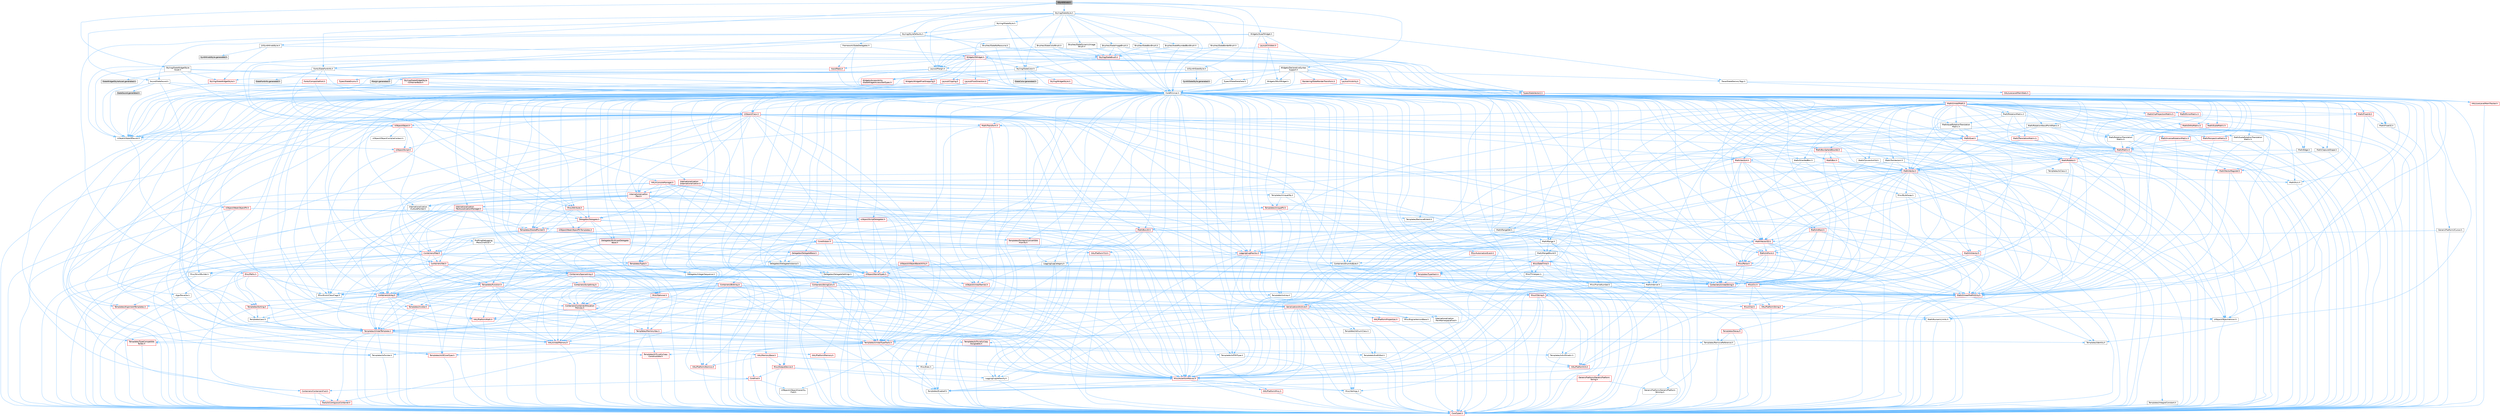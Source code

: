 digraph "SSynthKnob.h"
{
 // INTERACTIVE_SVG=YES
 // LATEX_PDF_SIZE
  bgcolor="transparent";
  edge [fontname=Helvetica,fontsize=10,labelfontname=Helvetica,labelfontsize=10];
  node [fontname=Helvetica,fontsize=10,shape=box,height=0.2,width=0.4];
  Node1 [id="Node000001",label="SSynthKnob.h",height=0.2,width=0.4,color="gray40", fillcolor="grey60", style="filled", fontcolor="black",tooltip=" "];
  Node1 -> Node2 [id="edge1_Node000001_Node000002",color="steelblue1",style="solid",tooltip=" "];
  Node2 [id="Node000002",label="Styling/SlateStyle.h",height=0.2,width=0.4,color="grey40", fillcolor="white", style="filled",URL="$d9/d35/SlateStyle_8h.html",tooltip=" "];
  Node2 -> Node3 [id="edge2_Node000002_Node000003",color="steelblue1",style="solid",tooltip=" "];
  Node3 [id="Node000003",label="CoreMinimal.h",height=0.2,width=0.4,color="grey40", fillcolor="white", style="filled",URL="$d7/d67/CoreMinimal_8h.html",tooltip=" "];
  Node3 -> Node4 [id="edge3_Node000003_Node000004",color="steelblue1",style="solid",tooltip=" "];
  Node4 [id="Node000004",label="CoreTypes.h",height=0.2,width=0.4,color="red", fillcolor="#FFF0F0", style="filled",URL="$dc/dec/CoreTypes_8h.html",tooltip=" "];
  Node3 -> Node18 [id="edge4_Node000003_Node000018",color="steelblue1",style="solid",tooltip=" "];
  Node18 [id="Node000018",label="CoreFwd.h",height=0.2,width=0.4,color="red", fillcolor="#FFF0F0", style="filled",URL="$d1/d1e/CoreFwd_8h.html",tooltip=" "];
  Node18 -> Node4 [id="edge5_Node000018_Node000004",color="steelblue1",style="solid",tooltip=" "];
  Node18 -> Node19 [id="edge6_Node000018_Node000019",color="steelblue1",style="solid",tooltip=" "];
  Node19 [id="Node000019",label="Containers/ContainersFwd.h",height=0.2,width=0.4,color="red", fillcolor="#FFF0F0", style="filled",URL="$d4/d0a/ContainersFwd_8h.html",tooltip=" "];
  Node19 -> Node4 [id="edge7_Node000019_Node000004",color="steelblue1",style="solid",tooltip=" "];
  Node19 -> Node20 [id="edge8_Node000019_Node000020",color="steelblue1",style="solid",tooltip=" "];
  Node20 [id="Node000020",label="Traits/IsContiguousContainer.h",height=0.2,width=0.4,color="red", fillcolor="#FFF0F0", style="filled",URL="$d5/d3c/IsContiguousContainer_8h.html",tooltip=" "];
  Node20 -> Node4 [id="edge9_Node000020_Node000004",color="steelblue1",style="solid",tooltip=" "];
  Node18 -> Node24 [id="edge10_Node000018_Node000024",color="steelblue1",style="solid",tooltip=" "];
  Node24 [id="Node000024",label="UObject/UObjectHierarchy\lFwd.h",height=0.2,width=0.4,color="grey40", fillcolor="white", style="filled",URL="$d3/d13/UObjectHierarchyFwd_8h.html",tooltip=" "];
  Node3 -> Node24 [id="edge11_Node000003_Node000024",color="steelblue1",style="solid",tooltip=" "];
  Node3 -> Node19 [id="edge12_Node000003_Node000019",color="steelblue1",style="solid",tooltip=" "];
  Node3 -> Node25 [id="edge13_Node000003_Node000025",color="steelblue1",style="solid",tooltip=" "];
  Node25 [id="Node000025",label="Misc/VarArgs.h",height=0.2,width=0.4,color="grey40", fillcolor="white", style="filled",URL="$d5/d6f/VarArgs_8h.html",tooltip=" "];
  Node25 -> Node4 [id="edge14_Node000025_Node000004",color="steelblue1",style="solid",tooltip=" "];
  Node3 -> Node26 [id="edge15_Node000003_Node000026",color="steelblue1",style="solid",tooltip=" "];
  Node26 [id="Node000026",label="Logging/LogVerbosity.h",height=0.2,width=0.4,color="grey40", fillcolor="white", style="filled",URL="$d2/d8f/LogVerbosity_8h.html",tooltip=" "];
  Node26 -> Node4 [id="edge16_Node000026_Node000004",color="steelblue1",style="solid",tooltip=" "];
  Node3 -> Node27 [id="edge17_Node000003_Node000027",color="steelblue1",style="solid",tooltip=" "];
  Node27 [id="Node000027",label="Misc/OutputDevice.h",height=0.2,width=0.4,color="red", fillcolor="#FFF0F0", style="filled",URL="$d7/d32/OutputDevice_8h.html",tooltip=" "];
  Node27 -> Node18 [id="edge18_Node000027_Node000018",color="steelblue1",style="solid",tooltip=" "];
  Node27 -> Node4 [id="edge19_Node000027_Node000004",color="steelblue1",style="solid",tooltip=" "];
  Node27 -> Node26 [id="edge20_Node000027_Node000026",color="steelblue1",style="solid",tooltip=" "];
  Node27 -> Node25 [id="edge21_Node000027_Node000025",color="steelblue1",style="solid",tooltip=" "];
  Node3 -> Node33 [id="edge22_Node000003_Node000033",color="steelblue1",style="solid",tooltip=" "];
  Node33 [id="Node000033",label="HAL/PlatformCrt.h",height=0.2,width=0.4,color="red", fillcolor="#FFF0F0", style="filled",URL="$d8/d75/PlatformCrt_8h.html",tooltip=" "];
  Node3 -> Node43 [id="edge23_Node000003_Node000043",color="steelblue1",style="solid",tooltip=" "];
  Node43 [id="Node000043",label="HAL/PlatformMisc.h",height=0.2,width=0.4,color="red", fillcolor="#FFF0F0", style="filled",URL="$d0/df5/PlatformMisc_8h.html",tooltip=" "];
  Node43 -> Node4 [id="edge24_Node000043_Node000004",color="steelblue1",style="solid",tooltip=" "];
  Node3 -> Node62 [id="edge25_Node000003_Node000062",color="steelblue1",style="solid",tooltip=" "];
  Node62 [id="Node000062",label="Misc/AssertionMacros.h",height=0.2,width=0.4,color="red", fillcolor="#FFF0F0", style="filled",URL="$d0/dfa/AssertionMacros_8h.html",tooltip=" "];
  Node62 -> Node4 [id="edge26_Node000062_Node000004",color="steelblue1",style="solid",tooltip=" "];
  Node62 -> Node43 [id="edge27_Node000062_Node000043",color="steelblue1",style="solid",tooltip=" "];
  Node62 -> Node63 [id="edge28_Node000062_Node000063",color="steelblue1",style="solid",tooltip=" "];
  Node63 [id="Node000063",label="Templates/EnableIf.h",height=0.2,width=0.4,color="grey40", fillcolor="white", style="filled",URL="$d7/d60/EnableIf_8h.html",tooltip=" "];
  Node63 -> Node4 [id="edge29_Node000063_Node000004",color="steelblue1",style="solid",tooltip=" "];
  Node62 -> Node25 [id="edge30_Node000062_Node000025",color="steelblue1",style="solid",tooltip=" "];
  Node3 -> Node71 [id="edge31_Node000003_Node000071",color="steelblue1",style="solid",tooltip=" "];
  Node71 [id="Node000071",label="Templates/IsPointer.h",height=0.2,width=0.4,color="grey40", fillcolor="white", style="filled",URL="$d7/d05/IsPointer_8h.html",tooltip=" "];
  Node71 -> Node4 [id="edge32_Node000071_Node000004",color="steelblue1",style="solid",tooltip=" "];
  Node3 -> Node72 [id="edge33_Node000003_Node000072",color="steelblue1",style="solid",tooltip=" "];
  Node72 [id="Node000072",label="HAL/PlatformMemory.h",height=0.2,width=0.4,color="red", fillcolor="#FFF0F0", style="filled",URL="$de/d68/PlatformMemory_8h.html",tooltip=" "];
  Node72 -> Node4 [id="edge34_Node000072_Node000004",color="steelblue1",style="solid",tooltip=" "];
  Node3 -> Node55 [id="edge35_Node000003_Node000055",color="steelblue1",style="solid",tooltip=" "];
  Node55 [id="Node000055",label="HAL/PlatformAtomics.h",height=0.2,width=0.4,color="red", fillcolor="#FFF0F0", style="filled",URL="$d3/d36/PlatformAtomics_8h.html",tooltip=" "];
  Node55 -> Node4 [id="edge36_Node000055_Node000004",color="steelblue1",style="solid",tooltip=" "];
  Node3 -> Node77 [id="edge37_Node000003_Node000077",color="steelblue1",style="solid",tooltip=" "];
  Node77 [id="Node000077",label="Misc/Exec.h",height=0.2,width=0.4,color="grey40", fillcolor="white", style="filled",URL="$de/ddb/Exec_8h.html",tooltip=" "];
  Node77 -> Node4 [id="edge38_Node000077_Node000004",color="steelblue1",style="solid",tooltip=" "];
  Node77 -> Node62 [id="edge39_Node000077_Node000062",color="steelblue1",style="solid",tooltip=" "];
  Node3 -> Node78 [id="edge40_Node000003_Node000078",color="steelblue1",style="solid",tooltip=" "];
  Node78 [id="Node000078",label="HAL/MemoryBase.h",height=0.2,width=0.4,color="red", fillcolor="#FFF0F0", style="filled",URL="$d6/d9f/MemoryBase_8h.html",tooltip=" "];
  Node78 -> Node4 [id="edge41_Node000078_Node000004",color="steelblue1",style="solid",tooltip=" "];
  Node78 -> Node55 [id="edge42_Node000078_Node000055",color="steelblue1",style="solid",tooltip=" "];
  Node78 -> Node33 [id="edge43_Node000078_Node000033",color="steelblue1",style="solid",tooltip=" "];
  Node78 -> Node77 [id="edge44_Node000078_Node000077",color="steelblue1",style="solid",tooltip=" "];
  Node78 -> Node27 [id="edge45_Node000078_Node000027",color="steelblue1",style="solid",tooltip=" "];
  Node3 -> Node88 [id="edge46_Node000003_Node000088",color="steelblue1",style="solid",tooltip=" "];
  Node88 [id="Node000088",label="HAL/UnrealMemory.h",height=0.2,width=0.4,color="red", fillcolor="#FFF0F0", style="filled",URL="$d9/d96/UnrealMemory_8h.html",tooltip=" "];
  Node88 -> Node4 [id="edge47_Node000088_Node000004",color="steelblue1",style="solid",tooltip=" "];
  Node88 -> Node78 [id="edge48_Node000088_Node000078",color="steelblue1",style="solid",tooltip=" "];
  Node88 -> Node72 [id="edge49_Node000088_Node000072",color="steelblue1",style="solid",tooltip=" "];
  Node88 -> Node71 [id="edge50_Node000088_Node000071",color="steelblue1",style="solid",tooltip=" "];
  Node3 -> Node90 [id="edge51_Node000003_Node000090",color="steelblue1",style="solid",tooltip=" "];
  Node90 [id="Node000090",label="Templates/IsArithmetic.h",height=0.2,width=0.4,color="grey40", fillcolor="white", style="filled",URL="$d2/d5d/IsArithmetic_8h.html",tooltip=" "];
  Node90 -> Node4 [id="edge52_Node000090_Node000004",color="steelblue1",style="solid",tooltip=" "];
  Node3 -> Node84 [id="edge53_Node000003_Node000084",color="steelblue1",style="solid",tooltip=" "];
  Node84 [id="Node000084",label="Templates/AndOrNot.h",height=0.2,width=0.4,color="grey40", fillcolor="white", style="filled",URL="$db/d0a/AndOrNot_8h.html",tooltip=" "];
  Node84 -> Node4 [id="edge54_Node000084_Node000004",color="steelblue1",style="solid",tooltip=" "];
  Node3 -> Node91 [id="edge55_Node000003_Node000091",color="steelblue1",style="solid",tooltip=" "];
  Node91 [id="Node000091",label="Templates/IsPODType.h",height=0.2,width=0.4,color="grey40", fillcolor="white", style="filled",URL="$d7/db1/IsPODType_8h.html",tooltip=" "];
  Node91 -> Node4 [id="edge56_Node000091_Node000004",color="steelblue1",style="solid",tooltip=" "];
  Node3 -> Node92 [id="edge57_Node000003_Node000092",color="steelblue1",style="solid",tooltip=" "];
  Node92 [id="Node000092",label="Templates/IsUECoreType.h",height=0.2,width=0.4,color="red", fillcolor="#FFF0F0", style="filled",URL="$d1/db8/IsUECoreType_8h.html",tooltip=" "];
  Node92 -> Node4 [id="edge58_Node000092_Node000004",color="steelblue1",style="solid",tooltip=" "];
  Node3 -> Node85 [id="edge59_Node000003_Node000085",color="steelblue1",style="solid",tooltip=" "];
  Node85 [id="Node000085",label="Templates/IsTriviallyCopy\lConstructible.h",height=0.2,width=0.4,color="red", fillcolor="#FFF0F0", style="filled",URL="$d3/d78/IsTriviallyCopyConstructible_8h.html",tooltip=" "];
  Node85 -> Node4 [id="edge60_Node000085_Node000004",color="steelblue1",style="solid",tooltip=" "];
  Node3 -> Node93 [id="edge61_Node000003_Node000093",color="steelblue1",style="solid",tooltip=" "];
  Node93 [id="Node000093",label="Templates/UnrealTypeTraits.h",height=0.2,width=0.4,color="red", fillcolor="#FFF0F0", style="filled",URL="$d2/d2d/UnrealTypeTraits_8h.html",tooltip=" "];
  Node93 -> Node4 [id="edge62_Node000093_Node000004",color="steelblue1",style="solid",tooltip=" "];
  Node93 -> Node71 [id="edge63_Node000093_Node000071",color="steelblue1",style="solid",tooltip=" "];
  Node93 -> Node62 [id="edge64_Node000093_Node000062",color="steelblue1",style="solid",tooltip=" "];
  Node93 -> Node84 [id="edge65_Node000093_Node000084",color="steelblue1",style="solid",tooltip=" "];
  Node93 -> Node63 [id="edge66_Node000093_Node000063",color="steelblue1",style="solid",tooltip=" "];
  Node93 -> Node90 [id="edge67_Node000093_Node000090",color="steelblue1",style="solid",tooltip=" "];
  Node93 -> Node91 [id="edge68_Node000093_Node000091",color="steelblue1",style="solid",tooltip=" "];
  Node93 -> Node92 [id="edge69_Node000093_Node000092",color="steelblue1",style="solid",tooltip=" "];
  Node93 -> Node85 [id="edge70_Node000093_Node000085",color="steelblue1",style="solid",tooltip=" "];
  Node3 -> Node63 [id="edge71_Node000003_Node000063",color="steelblue1",style="solid",tooltip=" "];
  Node3 -> Node95 [id="edge72_Node000003_Node000095",color="steelblue1",style="solid",tooltip=" "];
  Node95 [id="Node000095",label="Templates/RemoveReference.h",height=0.2,width=0.4,color="grey40", fillcolor="white", style="filled",URL="$da/dbe/RemoveReference_8h.html",tooltip=" "];
  Node95 -> Node4 [id="edge73_Node000095_Node000004",color="steelblue1",style="solid",tooltip=" "];
  Node3 -> Node96 [id="edge74_Node000003_Node000096",color="steelblue1",style="solid",tooltip=" "];
  Node96 [id="Node000096",label="Templates/IntegralConstant.h",height=0.2,width=0.4,color="grey40", fillcolor="white", style="filled",URL="$db/d1b/IntegralConstant_8h.html",tooltip=" "];
  Node96 -> Node4 [id="edge75_Node000096_Node000004",color="steelblue1",style="solid",tooltip=" "];
  Node3 -> Node97 [id="edge76_Node000003_Node000097",color="steelblue1",style="solid",tooltip=" "];
  Node97 [id="Node000097",label="Templates/IsClass.h",height=0.2,width=0.4,color="grey40", fillcolor="white", style="filled",URL="$db/dcb/IsClass_8h.html",tooltip=" "];
  Node97 -> Node4 [id="edge77_Node000097_Node000004",color="steelblue1",style="solid",tooltip=" "];
  Node3 -> Node98 [id="edge78_Node000003_Node000098",color="steelblue1",style="solid",tooltip=" "];
  Node98 [id="Node000098",label="Templates/TypeCompatible\lBytes.h",height=0.2,width=0.4,color="red", fillcolor="#FFF0F0", style="filled",URL="$df/d0a/TypeCompatibleBytes_8h.html",tooltip=" "];
  Node98 -> Node4 [id="edge79_Node000098_Node000004",color="steelblue1",style="solid",tooltip=" "];
  Node3 -> Node20 [id="edge80_Node000003_Node000020",color="steelblue1",style="solid",tooltip=" "];
  Node3 -> Node99 [id="edge81_Node000003_Node000099",color="steelblue1",style="solid",tooltip=" "];
  Node99 [id="Node000099",label="Templates/UnrealTemplate.h",height=0.2,width=0.4,color="red", fillcolor="#FFF0F0", style="filled",URL="$d4/d24/UnrealTemplate_8h.html",tooltip=" "];
  Node99 -> Node4 [id="edge82_Node000099_Node000004",color="steelblue1",style="solid",tooltip=" "];
  Node99 -> Node71 [id="edge83_Node000099_Node000071",color="steelblue1",style="solid",tooltip=" "];
  Node99 -> Node88 [id="edge84_Node000099_Node000088",color="steelblue1",style="solid",tooltip=" "];
  Node99 -> Node93 [id="edge85_Node000099_Node000093",color="steelblue1",style="solid",tooltip=" "];
  Node99 -> Node95 [id="edge86_Node000099_Node000095",color="steelblue1",style="solid",tooltip=" "];
  Node99 -> Node98 [id="edge87_Node000099_Node000098",color="steelblue1",style="solid",tooltip=" "];
  Node99 -> Node66 [id="edge88_Node000099_Node000066",color="steelblue1",style="solid",tooltip=" "];
  Node66 [id="Node000066",label="Templates/Identity.h",height=0.2,width=0.4,color="grey40", fillcolor="white", style="filled",URL="$d0/dd5/Identity_8h.html",tooltip=" "];
  Node99 -> Node20 [id="edge89_Node000099_Node000020",color="steelblue1",style="solid",tooltip=" "];
  Node3 -> Node48 [id="edge90_Node000003_Node000048",color="steelblue1",style="solid",tooltip=" "];
  Node48 [id="Node000048",label="Math/NumericLimits.h",height=0.2,width=0.4,color="grey40", fillcolor="white", style="filled",URL="$df/d1b/NumericLimits_8h.html",tooltip=" "];
  Node48 -> Node4 [id="edge91_Node000048_Node000004",color="steelblue1",style="solid",tooltip=" "];
  Node3 -> Node103 [id="edge92_Node000003_Node000103",color="steelblue1",style="solid",tooltip=" "];
  Node103 [id="Node000103",label="HAL/PlatformMath.h",height=0.2,width=0.4,color="red", fillcolor="#FFF0F0", style="filled",URL="$dc/d53/PlatformMath_8h.html",tooltip=" "];
  Node103 -> Node4 [id="edge93_Node000103_Node000004",color="steelblue1",style="solid",tooltip=" "];
  Node3 -> Node86 [id="edge94_Node000003_Node000086",color="steelblue1",style="solid",tooltip=" "];
  Node86 [id="Node000086",label="Templates/IsTriviallyCopy\lAssignable.h",height=0.2,width=0.4,color="red", fillcolor="#FFF0F0", style="filled",URL="$d2/df2/IsTriviallyCopyAssignable_8h.html",tooltip=" "];
  Node86 -> Node4 [id="edge95_Node000086_Node000004",color="steelblue1",style="solid",tooltip=" "];
  Node3 -> Node111 [id="edge96_Node000003_Node000111",color="steelblue1",style="solid",tooltip=" "];
  Node111 [id="Node000111",label="Templates/MemoryOps.h",height=0.2,width=0.4,color="red", fillcolor="#FFF0F0", style="filled",URL="$db/dea/MemoryOps_8h.html",tooltip=" "];
  Node111 -> Node4 [id="edge97_Node000111_Node000004",color="steelblue1",style="solid",tooltip=" "];
  Node111 -> Node88 [id="edge98_Node000111_Node000088",color="steelblue1",style="solid",tooltip=" "];
  Node111 -> Node86 [id="edge99_Node000111_Node000086",color="steelblue1",style="solid",tooltip=" "];
  Node111 -> Node85 [id="edge100_Node000111_Node000085",color="steelblue1",style="solid",tooltip=" "];
  Node111 -> Node93 [id="edge101_Node000111_Node000093",color="steelblue1",style="solid",tooltip=" "];
  Node3 -> Node112 [id="edge102_Node000003_Node000112",color="steelblue1",style="solid",tooltip=" "];
  Node112 [id="Node000112",label="Containers/ContainerAllocation\lPolicies.h",height=0.2,width=0.4,color="red", fillcolor="#FFF0F0", style="filled",URL="$d7/dff/ContainerAllocationPolicies_8h.html",tooltip=" "];
  Node112 -> Node4 [id="edge103_Node000112_Node000004",color="steelblue1",style="solid",tooltip=" "];
  Node112 -> Node112 [id="edge104_Node000112_Node000112",color="steelblue1",style="solid",tooltip=" "];
  Node112 -> Node103 [id="edge105_Node000112_Node000103",color="steelblue1",style="solid",tooltip=" "];
  Node112 -> Node88 [id="edge106_Node000112_Node000088",color="steelblue1",style="solid",tooltip=" "];
  Node112 -> Node48 [id="edge107_Node000112_Node000048",color="steelblue1",style="solid",tooltip=" "];
  Node112 -> Node62 [id="edge108_Node000112_Node000062",color="steelblue1",style="solid",tooltip=" "];
  Node112 -> Node111 [id="edge109_Node000112_Node000111",color="steelblue1",style="solid",tooltip=" "];
  Node112 -> Node98 [id="edge110_Node000112_Node000098",color="steelblue1",style="solid",tooltip=" "];
  Node3 -> Node115 [id="edge111_Node000003_Node000115",color="steelblue1",style="solid",tooltip=" "];
  Node115 [id="Node000115",label="Templates/IsEnumClass.h",height=0.2,width=0.4,color="grey40", fillcolor="white", style="filled",URL="$d7/d15/IsEnumClass_8h.html",tooltip=" "];
  Node115 -> Node4 [id="edge112_Node000115_Node000004",color="steelblue1",style="solid",tooltip=" "];
  Node115 -> Node84 [id="edge113_Node000115_Node000084",color="steelblue1",style="solid",tooltip=" "];
  Node3 -> Node116 [id="edge114_Node000003_Node000116",color="steelblue1",style="solid",tooltip=" "];
  Node116 [id="Node000116",label="HAL/PlatformProperties.h",height=0.2,width=0.4,color="red", fillcolor="#FFF0F0", style="filled",URL="$d9/db0/PlatformProperties_8h.html",tooltip=" "];
  Node116 -> Node4 [id="edge115_Node000116_Node000004",color="steelblue1",style="solid",tooltip=" "];
  Node3 -> Node119 [id="edge116_Node000003_Node000119",color="steelblue1",style="solid",tooltip=" "];
  Node119 [id="Node000119",label="Misc/EngineVersionBase.h",height=0.2,width=0.4,color="grey40", fillcolor="white", style="filled",URL="$d5/d2b/EngineVersionBase_8h.html",tooltip=" "];
  Node119 -> Node4 [id="edge117_Node000119_Node000004",color="steelblue1",style="solid",tooltip=" "];
  Node3 -> Node120 [id="edge118_Node000003_Node000120",color="steelblue1",style="solid",tooltip=" "];
  Node120 [id="Node000120",label="Internationalization\l/TextNamespaceFwd.h",height=0.2,width=0.4,color="grey40", fillcolor="white", style="filled",URL="$d8/d97/TextNamespaceFwd_8h.html",tooltip=" "];
  Node120 -> Node4 [id="edge119_Node000120_Node000004",color="steelblue1",style="solid",tooltip=" "];
  Node3 -> Node121 [id="edge120_Node000003_Node000121",color="steelblue1",style="solid",tooltip=" "];
  Node121 [id="Node000121",label="Serialization/Archive.h",height=0.2,width=0.4,color="red", fillcolor="#FFF0F0", style="filled",URL="$d7/d3b/Archive_8h.html",tooltip=" "];
  Node121 -> Node18 [id="edge121_Node000121_Node000018",color="steelblue1",style="solid",tooltip=" "];
  Node121 -> Node4 [id="edge122_Node000121_Node000004",color="steelblue1",style="solid",tooltip=" "];
  Node121 -> Node116 [id="edge123_Node000121_Node000116",color="steelblue1",style="solid",tooltip=" "];
  Node121 -> Node120 [id="edge124_Node000121_Node000120",color="steelblue1",style="solid",tooltip=" "];
  Node121 -> Node62 [id="edge125_Node000121_Node000062",color="steelblue1",style="solid",tooltip=" "];
  Node121 -> Node119 [id="edge126_Node000121_Node000119",color="steelblue1",style="solid",tooltip=" "];
  Node121 -> Node25 [id="edge127_Node000121_Node000025",color="steelblue1",style="solid",tooltip=" "];
  Node121 -> Node63 [id="edge128_Node000121_Node000063",color="steelblue1",style="solid",tooltip=" "];
  Node121 -> Node115 [id="edge129_Node000121_Node000115",color="steelblue1",style="solid",tooltip=" "];
  Node121 -> Node99 [id="edge130_Node000121_Node000099",color="steelblue1",style="solid",tooltip=" "];
  Node121 -> Node124 [id="edge131_Node000121_Node000124",color="steelblue1",style="solid",tooltip=" "];
  Node124 [id="Node000124",label="UObject/ObjectVersion.h",height=0.2,width=0.4,color="grey40", fillcolor="white", style="filled",URL="$da/d63/ObjectVersion_8h.html",tooltip=" "];
  Node124 -> Node4 [id="edge132_Node000124_Node000004",color="steelblue1",style="solid",tooltip=" "];
  Node3 -> Node125 [id="edge133_Node000003_Node000125",color="steelblue1",style="solid",tooltip=" "];
  Node125 [id="Node000125",label="Templates/Less.h",height=0.2,width=0.4,color="grey40", fillcolor="white", style="filled",URL="$de/dc8/Less_8h.html",tooltip=" "];
  Node125 -> Node4 [id="edge134_Node000125_Node000004",color="steelblue1",style="solid",tooltip=" "];
  Node125 -> Node99 [id="edge135_Node000125_Node000099",color="steelblue1",style="solid",tooltip=" "];
  Node3 -> Node126 [id="edge136_Node000003_Node000126",color="steelblue1",style="solid",tooltip=" "];
  Node126 [id="Node000126",label="Templates/Sorting.h",height=0.2,width=0.4,color="red", fillcolor="#FFF0F0", style="filled",URL="$d3/d9e/Sorting_8h.html",tooltip=" "];
  Node126 -> Node4 [id="edge137_Node000126_Node000004",color="steelblue1",style="solid",tooltip=" "];
  Node126 -> Node103 [id="edge138_Node000126_Node000103",color="steelblue1",style="solid",tooltip=" "];
  Node126 -> Node125 [id="edge139_Node000126_Node000125",color="steelblue1",style="solid",tooltip=" "];
  Node3 -> Node137 [id="edge140_Node000003_Node000137",color="steelblue1",style="solid",tooltip=" "];
  Node137 [id="Node000137",label="Misc/Char.h",height=0.2,width=0.4,color="red", fillcolor="#FFF0F0", style="filled",URL="$d0/d58/Char_8h.html",tooltip=" "];
  Node137 -> Node4 [id="edge141_Node000137_Node000004",color="steelblue1",style="solid",tooltip=" "];
  Node3 -> Node140 [id="edge142_Node000003_Node000140",color="steelblue1",style="solid",tooltip=" "];
  Node140 [id="Node000140",label="GenericPlatform/GenericPlatform\lStricmp.h",height=0.2,width=0.4,color="grey40", fillcolor="white", style="filled",URL="$d2/d86/GenericPlatformStricmp_8h.html",tooltip=" "];
  Node140 -> Node4 [id="edge143_Node000140_Node000004",color="steelblue1",style="solid",tooltip=" "];
  Node3 -> Node141 [id="edge144_Node000003_Node000141",color="steelblue1",style="solid",tooltip=" "];
  Node141 [id="Node000141",label="GenericPlatform/GenericPlatform\lString.h",height=0.2,width=0.4,color="red", fillcolor="#FFF0F0", style="filled",URL="$dd/d20/GenericPlatformString_8h.html",tooltip=" "];
  Node141 -> Node4 [id="edge145_Node000141_Node000004",color="steelblue1",style="solid",tooltip=" "];
  Node141 -> Node140 [id="edge146_Node000141_Node000140",color="steelblue1",style="solid",tooltip=" "];
  Node141 -> Node63 [id="edge147_Node000141_Node000063",color="steelblue1",style="solid",tooltip=" "];
  Node3 -> Node74 [id="edge148_Node000003_Node000074",color="steelblue1",style="solid",tooltip=" "];
  Node74 [id="Node000074",label="HAL/PlatformString.h",height=0.2,width=0.4,color="red", fillcolor="#FFF0F0", style="filled",URL="$db/db5/PlatformString_8h.html",tooltip=" "];
  Node74 -> Node4 [id="edge149_Node000074_Node000004",color="steelblue1",style="solid",tooltip=" "];
  Node3 -> Node144 [id="edge150_Node000003_Node000144",color="steelblue1",style="solid",tooltip=" "];
  Node144 [id="Node000144",label="Misc/CString.h",height=0.2,width=0.4,color="red", fillcolor="#FFF0F0", style="filled",URL="$d2/d49/CString_8h.html",tooltip=" "];
  Node144 -> Node4 [id="edge151_Node000144_Node000004",color="steelblue1",style="solid",tooltip=" "];
  Node144 -> Node33 [id="edge152_Node000144_Node000033",color="steelblue1",style="solid",tooltip=" "];
  Node144 -> Node74 [id="edge153_Node000144_Node000074",color="steelblue1",style="solid",tooltip=" "];
  Node144 -> Node62 [id="edge154_Node000144_Node000062",color="steelblue1",style="solid",tooltip=" "];
  Node144 -> Node137 [id="edge155_Node000144_Node000137",color="steelblue1",style="solid",tooltip=" "];
  Node144 -> Node25 [id="edge156_Node000144_Node000025",color="steelblue1",style="solid",tooltip=" "];
  Node3 -> Node145 [id="edge157_Node000003_Node000145",color="steelblue1",style="solid",tooltip=" "];
  Node145 [id="Node000145",label="Misc/Crc.h",height=0.2,width=0.4,color="red", fillcolor="#FFF0F0", style="filled",URL="$d4/dd2/Crc_8h.html",tooltip=" "];
  Node145 -> Node4 [id="edge158_Node000145_Node000004",color="steelblue1",style="solid",tooltip=" "];
  Node145 -> Node74 [id="edge159_Node000145_Node000074",color="steelblue1",style="solid",tooltip=" "];
  Node145 -> Node62 [id="edge160_Node000145_Node000062",color="steelblue1",style="solid",tooltip=" "];
  Node145 -> Node144 [id="edge161_Node000145_Node000144",color="steelblue1",style="solid",tooltip=" "];
  Node145 -> Node137 [id="edge162_Node000145_Node000137",color="steelblue1",style="solid",tooltip=" "];
  Node145 -> Node93 [id="edge163_Node000145_Node000093",color="steelblue1",style="solid",tooltip=" "];
  Node3 -> Node136 [id="edge164_Node000003_Node000136",color="steelblue1",style="solid",tooltip=" "];
  Node136 [id="Node000136",label="Math/UnrealMathUtility.h",height=0.2,width=0.4,color="red", fillcolor="#FFF0F0", style="filled",URL="$db/db8/UnrealMathUtility_8h.html",tooltip=" "];
  Node136 -> Node4 [id="edge165_Node000136_Node000004",color="steelblue1",style="solid",tooltip=" "];
  Node136 -> Node62 [id="edge166_Node000136_Node000062",color="steelblue1",style="solid",tooltip=" "];
  Node136 -> Node103 [id="edge167_Node000136_Node000103",color="steelblue1",style="solid",tooltip=" "];
  Node136 -> Node66 [id="edge168_Node000136_Node000066",color="steelblue1",style="solid",tooltip=" "];
  Node3 -> Node146 [id="edge169_Node000003_Node000146",color="steelblue1",style="solid",tooltip=" "];
  Node146 [id="Node000146",label="Containers/UnrealString.h",height=0.2,width=0.4,color="red", fillcolor="#FFF0F0", style="filled",URL="$d5/dba/UnrealString_8h.html",tooltip=" "];
  Node3 -> Node150 [id="edge170_Node000003_Node000150",color="steelblue1",style="solid",tooltip=" "];
  Node150 [id="Node000150",label="Containers/Array.h",height=0.2,width=0.4,color="red", fillcolor="#FFF0F0", style="filled",URL="$df/dd0/Array_8h.html",tooltip=" "];
  Node150 -> Node4 [id="edge171_Node000150_Node000004",color="steelblue1",style="solid",tooltip=" "];
  Node150 -> Node62 [id="edge172_Node000150_Node000062",color="steelblue1",style="solid",tooltip=" "];
  Node150 -> Node88 [id="edge173_Node000150_Node000088",color="steelblue1",style="solid",tooltip=" "];
  Node150 -> Node93 [id="edge174_Node000150_Node000093",color="steelblue1",style="solid",tooltip=" "];
  Node150 -> Node99 [id="edge175_Node000150_Node000099",color="steelblue1",style="solid",tooltip=" "];
  Node150 -> Node112 [id="edge176_Node000150_Node000112",color="steelblue1",style="solid",tooltip=" "];
  Node150 -> Node121 [id="edge177_Node000150_Node000121",color="steelblue1",style="solid",tooltip=" "];
  Node150 -> Node129 [id="edge178_Node000150_Node000129",color="steelblue1",style="solid",tooltip=" "];
  Node129 [id="Node000129",label="Templates/Invoke.h",height=0.2,width=0.4,color="red", fillcolor="#FFF0F0", style="filled",URL="$d7/deb/Invoke_8h.html",tooltip=" "];
  Node129 -> Node4 [id="edge179_Node000129_Node000004",color="steelblue1",style="solid",tooltip=" "];
  Node129 -> Node99 [id="edge180_Node000129_Node000099",color="steelblue1",style="solid",tooltip=" "];
  Node150 -> Node125 [id="edge181_Node000150_Node000125",color="steelblue1",style="solid",tooltip=" "];
  Node150 -> Node126 [id="edge182_Node000150_Node000126",color="steelblue1",style="solid",tooltip=" "];
  Node150 -> Node173 [id="edge183_Node000150_Node000173",color="steelblue1",style="solid",tooltip=" "];
  Node173 [id="Node000173",label="Templates/AlignmentTemplates.h",height=0.2,width=0.4,color="red", fillcolor="#FFF0F0", style="filled",URL="$dd/d32/AlignmentTemplates_8h.html",tooltip=" "];
  Node173 -> Node4 [id="edge184_Node000173_Node000004",color="steelblue1",style="solid",tooltip=" "];
  Node173 -> Node71 [id="edge185_Node000173_Node000071",color="steelblue1",style="solid",tooltip=" "];
  Node3 -> Node174 [id="edge186_Node000003_Node000174",color="steelblue1",style="solid",tooltip=" "];
  Node174 [id="Node000174",label="Misc/FrameNumber.h",height=0.2,width=0.4,color="grey40", fillcolor="white", style="filled",URL="$dd/dbd/FrameNumber_8h.html",tooltip=" "];
  Node174 -> Node4 [id="edge187_Node000174_Node000004",color="steelblue1",style="solid",tooltip=" "];
  Node174 -> Node48 [id="edge188_Node000174_Node000048",color="steelblue1",style="solid",tooltip=" "];
  Node174 -> Node136 [id="edge189_Node000174_Node000136",color="steelblue1",style="solid",tooltip=" "];
  Node174 -> Node63 [id="edge190_Node000174_Node000063",color="steelblue1",style="solid",tooltip=" "];
  Node174 -> Node93 [id="edge191_Node000174_Node000093",color="steelblue1",style="solid",tooltip=" "];
  Node3 -> Node175 [id="edge192_Node000003_Node000175",color="steelblue1",style="solid",tooltip=" "];
  Node175 [id="Node000175",label="Misc/Timespan.h",height=0.2,width=0.4,color="grey40", fillcolor="white", style="filled",URL="$da/dd9/Timespan_8h.html",tooltip=" "];
  Node175 -> Node4 [id="edge193_Node000175_Node000004",color="steelblue1",style="solid",tooltip=" "];
  Node175 -> Node176 [id="edge194_Node000175_Node000176",color="steelblue1",style="solid",tooltip=" "];
  Node176 [id="Node000176",label="Math/Interval.h",height=0.2,width=0.4,color="grey40", fillcolor="white", style="filled",URL="$d1/d55/Interval_8h.html",tooltip=" "];
  Node176 -> Node4 [id="edge195_Node000176_Node000004",color="steelblue1",style="solid",tooltip=" "];
  Node176 -> Node90 [id="edge196_Node000176_Node000090",color="steelblue1",style="solid",tooltip=" "];
  Node176 -> Node93 [id="edge197_Node000176_Node000093",color="steelblue1",style="solid",tooltip=" "];
  Node176 -> Node48 [id="edge198_Node000176_Node000048",color="steelblue1",style="solid",tooltip=" "];
  Node176 -> Node136 [id="edge199_Node000176_Node000136",color="steelblue1",style="solid",tooltip=" "];
  Node175 -> Node136 [id="edge200_Node000175_Node000136",color="steelblue1",style="solid",tooltip=" "];
  Node175 -> Node62 [id="edge201_Node000175_Node000062",color="steelblue1",style="solid",tooltip=" "];
  Node3 -> Node177 [id="edge202_Node000003_Node000177",color="steelblue1",style="solid",tooltip=" "];
  Node177 [id="Node000177",label="Containers/StringConv.h",height=0.2,width=0.4,color="red", fillcolor="#FFF0F0", style="filled",URL="$d3/ddf/StringConv_8h.html",tooltip=" "];
  Node177 -> Node4 [id="edge203_Node000177_Node000004",color="steelblue1",style="solid",tooltip=" "];
  Node177 -> Node62 [id="edge204_Node000177_Node000062",color="steelblue1",style="solid",tooltip=" "];
  Node177 -> Node112 [id="edge205_Node000177_Node000112",color="steelblue1",style="solid",tooltip=" "];
  Node177 -> Node150 [id="edge206_Node000177_Node000150",color="steelblue1",style="solid",tooltip=" "];
  Node177 -> Node144 [id="edge207_Node000177_Node000144",color="steelblue1",style="solid",tooltip=" "];
  Node177 -> Node178 [id="edge208_Node000177_Node000178",color="steelblue1",style="solid",tooltip=" "];
  Node178 [id="Node000178",label="Templates/IsArray.h",height=0.2,width=0.4,color="grey40", fillcolor="white", style="filled",URL="$d8/d8d/IsArray_8h.html",tooltip=" "];
  Node178 -> Node4 [id="edge209_Node000178_Node000004",color="steelblue1",style="solid",tooltip=" "];
  Node177 -> Node99 [id="edge210_Node000177_Node000099",color="steelblue1",style="solid",tooltip=" "];
  Node177 -> Node93 [id="edge211_Node000177_Node000093",color="steelblue1",style="solid",tooltip=" "];
  Node177 -> Node20 [id="edge212_Node000177_Node000020",color="steelblue1",style="solid",tooltip=" "];
  Node3 -> Node179 [id="edge213_Node000003_Node000179",color="steelblue1",style="solid",tooltip=" "];
  Node179 [id="Node000179",label="UObject/UnrealNames.h",height=0.2,width=0.4,color="red", fillcolor="#FFF0F0", style="filled",URL="$d8/db1/UnrealNames_8h.html",tooltip=" "];
  Node179 -> Node4 [id="edge214_Node000179_Node000004",color="steelblue1",style="solid",tooltip=" "];
  Node3 -> Node181 [id="edge215_Node000003_Node000181",color="steelblue1",style="solid",tooltip=" "];
  Node181 [id="Node000181",label="UObject/NameTypes.h",height=0.2,width=0.4,color="red", fillcolor="#FFF0F0", style="filled",URL="$d6/d35/NameTypes_8h.html",tooltip=" "];
  Node181 -> Node4 [id="edge216_Node000181_Node000004",color="steelblue1",style="solid",tooltip=" "];
  Node181 -> Node62 [id="edge217_Node000181_Node000062",color="steelblue1",style="solid",tooltip=" "];
  Node181 -> Node88 [id="edge218_Node000181_Node000088",color="steelblue1",style="solid",tooltip=" "];
  Node181 -> Node93 [id="edge219_Node000181_Node000093",color="steelblue1",style="solid",tooltip=" "];
  Node181 -> Node99 [id="edge220_Node000181_Node000099",color="steelblue1",style="solid",tooltip=" "];
  Node181 -> Node146 [id="edge221_Node000181_Node000146",color="steelblue1",style="solid",tooltip=" "];
  Node181 -> Node177 [id="edge222_Node000181_Node000177",color="steelblue1",style="solid",tooltip=" "];
  Node181 -> Node179 [id="edge223_Node000181_Node000179",color="steelblue1",style="solid",tooltip=" "];
  Node3 -> Node189 [id="edge224_Node000003_Node000189",color="steelblue1",style="solid",tooltip=" "];
  Node189 [id="Node000189",label="Misc/Parse.h",height=0.2,width=0.4,color="red", fillcolor="#FFF0F0", style="filled",URL="$dc/d71/Parse_8h.html",tooltip=" "];
  Node189 -> Node146 [id="edge225_Node000189_Node000146",color="steelblue1",style="solid",tooltip=" "];
  Node189 -> Node4 [id="edge226_Node000189_Node000004",color="steelblue1",style="solid",tooltip=" "];
  Node189 -> Node33 [id="edge227_Node000189_Node000033",color="steelblue1",style="solid",tooltip=" "];
  Node189 -> Node50 [id="edge228_Node000189_Node000050",color="steelblue1",style="solid",tooltip=" "];
  Node50 [id="Node000050",label="Misc/EnumClassFlags.h",height=0.2,width=0.4,color="grey40", fillcolor="white", style="filled",URL="$d8/de7/EnumClassFlags_8h.html",tooltip=" "];
  Node189 -> Node190 [id="edge229_Node000189_Node000190",color="steelblue1",style="solid",tooltip=" "];
  Node190 [id="Node000190",label="Templates/Function.h",height=0.2,width=0.4,color="red", fillcolor="#FFF0F0", style="filled",URL="$df/df5/Function_8h.html",tooltip=" "];
  Node190 -> Node4 [id="edge230_Node000190_Node000004",color="steelblue1",style="solid",tooltip=" "];
  Node190 -> Node62 [id="edge231_Node000190_Node000062",color="steelblue1",style="solid",tooltip=" "];
  Node190 -> Node88 [id="edge232_Node000190_Node000088",color="steelblue1",style="solid",tooltip=" "];
  Node190 -> Node93 [id="edge233_Node000190_Node000093",color="steelblue1",style="solid",tooltip=" "];
  Node190 -> Node129 [id="edge234_Node000190_Node000129",color="steelblue1",style="solid",tooltip=" "];
  Node190 -> Node99 [id="edge235_Node000190_Node000099",color="steelblue1",style="solid",tooltip=" "];
  Node190 -> Node136 [id="edge236_Node000190_Node000136",color="steelblue1",style="solid",tooltip=" "];
  Node3 -> Node173 [id="edge237_Node000003_Node000173",color="steelblue1",style="solid",tooltip=" "];
  Node3 -> Node192 [id="edge238_Node000003_Node000192",color="steelblue1",style="solid",tooltip=" "];
  Node192 [id="Node000192",label="Misc/StructBuilder.h",height=0.2,width=0.4,color="grey40", fillcolor="white", style="filled",URL="$d9/db3/StructBuilder_8h.html",tooltip=" "];
  Node192 -> Node4 [id="edge239_Node000192_Node000004",color="steelblue1",style="solid",tooltip=" "];
  Node192 -> Node136 [id="edge240_Node000192_Node000136",color="steelblue1",style="solid",tooltip=" "];
  Node192 -> Node173 [id="edge241_Node000192_Node000173",color="steelblue1",style="solid",tooltip=" "];
  Node3 -> Node105 [id="edge242_Node000003_Node000105",color="steelblue1",style="solid",tooltip=" "];
  Node105 [id="Node000105",label="Templates/Decay.h",height=0.2,width=0.4,color="red", fillcolor="#FFF0F0", style="filled",URL="$dd/d0f/Decay_8h.html",tooltip=" "];
  Node105 -> Node4 [id="edge243_Node000105_Node000004",color="steelblue1",style="solid",tooltip=" "];
  Node105 -> Node95 [id="edge244_Node000105_Node000095",color="steelblue1",style="solid",tooltip=" "];
  Node3 -> Node193 [id="edge245_Node000003_Node000193",color="steelblue1",style="solid",tooltip=" "];
  Node193 [id="Node000193",label="Templates/PointerIsConvertible\lFromTo.h",height=0.2,width=0.4,color="red", fillcolor="#FFF0F0", style="filled",URL="$d6/d65/PointerIsConvertibleFromTo_8h.html",tooltip=" "];
  Node193 -> Node4 [id="edge246_Node000193_Node000004",color="steelblue1",style="solid",tooltip=" "];
  Node3 -> Node129 [id="edge247_Node000003_Node000129",color="steelblue1",style="solid",tooltip=" "];
  Node3 -> Node190 [id="edge248_Node000003_Node000190",color="steelblue1",style="solid",tooltip=" "];
  Node3 -> Node162 [id="edge249_Node000003_Node000162",color="steelblue1",style="solid",tooltip=" "];
  Node162 [id="Node000162",label="Templates/TypeHash.h",height=0.2,width=0.4,color="red", fillcolor="#FFF0F0", style="filled",URL="$d1/d62/TypeHash_8h.html",tooltip=" "];
  Node162 -> Node4 [id="edge250_Node000162_Node000004",color="steelblue1",style="solid",tooltip=" "];
  Node162 -> Node145 [id="edge251_Node000162_Node000145",color="steelblue1",style="solid",tooltip=" "];
  Node3 -> Node194 [id="edge252_Node000003_Node000194",color="steelblue1",style="solid",tooltip=" "];
  Node194 [id="Node000194",label="Containers/ScriptArray.h",height=0.2,width=0.4,color="red", fillcolor="#FFF0F0", style="filled",URL="$dc/daf/ScriptArray_8h.html",tooltip=" "];
  Node194 -> Node4 [id="edge253_Node000194_Node000004",color="steelblue1",style="solid",tooltip=" "];
  Node194 -> Node62 [id="edge254_Node000194_Node000062",color="steelblue1",style="solid",tooltip=" "];
  Node194 -> Node88 [id="edge255_Node000194_Node000088",color="steelblue1",style="solid",tooltip=" "];
  Node194 -> Node112 [id="edge256_Node000194_Node000112",color="steelblue1",style="solid",tooltip=" "];
  Node194 -> Node150 [id="edge257_Node000194_Node000150",color="steelblue1",style="solid",tooltip=" "];
  Node3 -> Node195 [id="edge258_Node000003_Node000195",color="steelblue1",style="solid",tooltip=" "];
  Node195 [id="Node000195",label="Containers/BitArray.h",height=0.2,width=0.4,color="red", fillcolor="#FFF0F0", style="filled",URL="$d1/de4/BitArray_8h.html",tooltip=" "];
  Node195 -> Node112 [id="edge259_Node000195_Node000112",color="steelblue1",style="solid",tooltip=" "];
  Node195 -> Node4 [id="edge260_Node000195_Node000004",color="steelblue1",style="solid",tooltip=" "];
  Node195 -> Node55 [id="edge261_Node000195_Node000055",color="steelblue1",style="solid",tooltip=" "];
  Node195 -> Node88 [id="edge262_Node000195_Node000088",color="steelblue1",style="solid",tooltip=" "];
  Node195 -> Node136 [id="edge263_Node000195_Node000136",color="steelblue1",style="solid",tooltip=" "];
  Node195 -> Node62 [id="edge264_Node000195_Node000062",color="steelblue1",style="solid",tooltip=" "];
  Node195 -> Node50 [id="edge265_Node000195_Node000050",color="steelblue1",style="solid",tooltip=" "];
  Node195 -> Node121 [id="edge266_Node000195_Node000121",color="steelblue1",style="solid",tooltip=" "];
  Node195 -> Node63 [id="edge267_Node000195_Node000063",color="steelblue1",style="solid",tooltip=" "];
  Node195 -> Node129 [id="edge268_Node000195_Node000129",color="steelblue1",style="solid",tooltip=" "];
  Node195 -> Node99 [id="edge269_Node000195_Node000099",color="steelblue1",style="solid",tooltip=" "];
  Node195 -> Node93 [id="edge270_Node000195_Node000093",color="steelblue1",style="solid",tooltip=" "];
  Node3 -> Node196 [id="edge271_Node000003_Node000196",color="steelblue1",style="solid",tooltip=" "];
  Node196 [id="Node000196",label="Containers/SparseArray.h",height=0.2,width=0.4,color="red", fillcolor="#FFF0F0", style="filled",URL="$d5/dbf/SparseArray_8h.html",tooltip=" "];
  Node196 -> Node4 [id="edge272_Node000196_Node000004",color="steelblue1",style="solid",tooltip=" "];
  Node196 -> Node62 [id="edge273_Node000196_Node000062",color="steelblue1",style="solid",tooltip=" "];
  Node196 -> Node88 [id="edge274_Node000196_Node000088",color="steelblue1",style="solid",tooltip=" "];
  Node196 -> Node93 [id="edge275_Node000196_Node000093",color="steelblue1",style="solid",tooltip=" "];
  Node196 -> Node99 [id="edge276_Node000196_Node000099",color="steelblue1",style="solid",tooltip=" "];
  Node196 -> Node112 [id="edge277_Node000196_Node000112",color="steelblue1",style="solid",tooltip=" "];
  Node196 -> Node125 [id="edge278_Node000196_Node000125",color="steelblue1",style="solid",tooltip=" "];
  Node196 -> Node150 [id="edge279_Node000196_Node000150",color="steelblue1",style="solid",tooltip=" "];
  Node196 -> Node136 [id="edge280_Node000196_Node000136",color="steelblue1",style="solid",tooltip=" "];
  Node196 -> Node194 [id="edge281_Node000196_Node000194",color="steelblue1",style="solid",tooltip=" "];
  Node196 -> Node195 [id="edge282_Node000196_Node000195",color="steelblue1",style="solid",tooltip=" "];
  Node196 -> Node146 [id="edge283_Node000196_Node000146",color="steelblue1",style="solid",tooltip=" "];
  Node3 -> Node212 [id="edge284_Node000003_Node000212",color="steelblue1",style="solid",tooltip=" "];
  Node212 [id="Node000212",label="Containers/Set.h",height=0.2,width=0.4,color="red", fillcolor="#FFF0F0", style="filled",URL="$d4/d45/Set_8h.html",tooltip=" "];
  Node212 -> Node112 [id="edge285_Node000212_Node000112",color="steelblue1",style="solid",tooltip=" "];
  Node212 -> Node196 [id="edge286_Node000212_Node000196",color="steelblue1",style="solid",tooltip=" "];
  Node212 -> Node19 [id="edge287_Node000212_Node000019",color="steelblue1",style="solid",tooltip=" "];
  Node212 -> Node136 [id="edge288_Node000212_Node000136",color="steelblue1",style="solid",tooltip=" "];
  Node212 -> Node62 [id="edge289_Node000212_Node000062",color="steelblue1",style="solid",tooltip=" "];
  Node212 -> Node192 [id="edge290_Node000212_Node000192",color="steelblue1",style="solid",tooltip=" "];
  Node212 -> Node190 [id="edge291_Node000212_Node000190",color="steelblue1",style="solid",tooltip=" "];
  Node212 -> Node126 [id="edge292_Node000212_Node000126",color="steelblue1",style="solid",tooltip=" "];
  Node212 -> Node162 [id="edge293_Node000212_Node000162",color="steelblue1",style="solid",tooltip=" "];
  Node212 -> Node99 [id="edge294_Node000212_Node000099",color="steelblue1",style="solid",tooltip=" "];
  Node3 -> Node215 [id="edge295_Node000003_Node000215",color="steelblue1",style="solid",tooltip=" "];
  Node215 [id="Node000215",label="Algo/Reverse.h",height=0.2,width=0.4,color="grey40", fillcolor="white", style="filled",URL="$d5/d93/Reverse_8h.html",tooltip=" "];
  Node215 -> Node4 [id="edge296_Node000215_Node000004",color="steelblue1",style="solid",tooltip=" "];
  Node215 -> Node99 [id="edge297_Node000215_Node000099",color="steelblue1",style="solid",tooltip=" "];
  Node3 -> Node216 [id="edge298_Node000003_Node000216",color="steelblue1",style="solid",tooltip=" "];
  Node216 [id="Node000216",label="Containers/Map.h",height=0.2,width=0.4,color="red", fillcolor="#FFF0F0", style="filled",URL="$df/d79/Map_8h.html",tooltip=" "];
  Node216 -> Node4 [id="edge299_Node000216_Node000004",color="steelblue1",style="solid",tooltip=" "];
  Node216 -> Node215 [id="edge300_Node000216_Node000215",color="steelblue1",style="solid",tooltip=" "];
  Node216 -> Node212 [id="edge301_Node000216_Node000212",color="steelblue1",style="solid",tooltip=" "];
  Node216 -> Node146 [id="edge302_Node000216_Node000146",color="steelblue1",style="solid",tooltip=" "];
  Node216 -> Node62 [id="edge303_Node000216_Node000062",color="steelblue1",style="solid",tooltip=" "];
  Node216 -> Node192 [id="edge304_Node000216_Node000192",color="steelblue1",style="solid",tooltip=" "];
  Node216 -> Node190 [id="edge305_Node000216_Node000190",color="steelblue1",style="solid",tooltip=" "];
  Node216 -> Node126 [id="edge306_Node000216_Node000126",color="steelblue1",style="solid",tooltip=" "];
  Node216 -> Node217 [id="edge307_Node000216_Node000217",color="steelblue1",style="solid",tooltip=" "];
  Node217 [id="Node000217",label="Templates/Tuple.h",height=0.2,width=0.4,color="red", fillcolor="#FFF0F0", style="filled",URL="$d2/d4f/Tuple_8h.html",tooltip=" "];
  Node217 -> Node4 [id="edge308_Node000217_Node000004",color="steelblue1",style="solid",tooltip=" "];
  Node217 -> Node99 [id="edge309_Node000217_Node000099",color="steelblue1",style="solid",tooltip=" "];
  Node217 -> Node218 [id="edge310_Node000217_Node000218",color="steelblue1",style="solid",tooltip=" "];
  Node218 [id="Node000218",label="Delegates/IntegerSequence.h",height=0.2,width=0.4,color="grey40", fillcolor="white", style="filled",URL="$d2/dcc/IntegerSequence_8h.html",tooltip=" "];
  Node218 -> Node4 [id="edge311_Node000218_Node000004",color="steelblue1",style="solid",tooltip=" "];
  Node217 -> Node129 [id="edge312_Node000217_Node000129",color="steelblue1",style="solid",tooltip=" "];
  Node217 -> Node162 [id="edge313_Node000217_Node000162",color="steelblue1",style="solid",tooltip=" "];
  Node216 -> Node99 [id="edge314_Node000216_Node000099",color="steelblue1",style="solid",tooltip=" "];
  Node216 -> Node93 [id="edge315_Node000216_Node000093",color="steelblue1",style="solid",tooltip=" "];
  Node3 -> Node220 [id="edge316_Node000003_Node000220",color="steelblue1",style="solid",tooltip=" "];
  Node220 [id="Node000220",label="Math/IntPoint.h",height=0.2,width=0.4,color="red", fillcolor="#FFF0F0", style="filled",URL="$d3/df7/IntPoint_8h.html",tooltip=" "];
  Node220 -> Node4 [id="edge317_Node000220_Node000004",color="steelblue1",style="solid",tooltip=" "];
  Node220 -> Node62 [id="edge318_Node000220_Node000062",color="steelblue1",style="solid",tooltip=" "];
  Node220 -> Node189 [id="edge319_Node000220_Node000189",color="steelblue1",style="solid",tooltip=" "];
  Node220 -> Node136 [id="edge320_Node000220_Node000136",color="steelblue1",style="solid",tooltip=" "];
  Node220 -> Node146 [id="edge321_Node000220_Node000146",color="steelblue1",style="solid",tooltip=" "];
  Node220 -> Node162 [id="edge322_Node000220_Node000162",color="steelblue1",style="solid",tooltip=" "];
  Node3 -> Node222 [id="edge323_Node000003_Node000222",color="steelblue1",style="solid",tooltip=" "];
  Node222 [id="Node000222",label="Math/IntVector.h",height=0.2,width=0.4,color="red", fillcolor="#FFF0F0", style="filled",URL="$d7/d44/IntVector_8h.html",tooltip=" "];
  Node222 -> Node4 [id="edge324_Node000222_Node000004",color="steelblue1",style="solid",tooltip=" "];
  Node222 -> Node145 [id="edge325_Node000222_Node000145",color="steelblue1",style="solid",tooltip=" "];
  Node222 -> Node189 [id="edge326_Node000222_Node000189",color="steelblue1",style="solid",tooltip=" "];
  Node222 -> Node136 [id="edge327_Node000222_Node000136",color="steelblue1",style="solid",tooltip=" "];
  Node222 -> Node146 [id="edge328_Node000222_Node000146",color="steelblue1",style="solid",tooltip=" "];
  Node3 -> Node223 [id="edge329_Node000003_Node000223",color="steelblue1",style="solid",tooltip=" "];
  Node223 [id="Node000223",label="Logging/LogCategory.h",height=0.2,width=0.4,color="grey40", fillcolor="white", style="filled",URL="$d9/d36/LogCategory_8h.html",tooltip=" "];
  Node223 -> Node4 [id="edge330_Node000223_Node000004",color="steelblue1",style="solid",tooltip=" "];
  Node223 -> Node26 [id="edge331_Node000223_Node000026",color="steelblue1",style="solid",tooltip=" "];
  Node223 -> Node181 [id="edge332_Node000223_Node000181",color="steelblue1",style="solid",tooltip=" "];
  Node3 -> Node224 [id="edge333_Node000003_Node000224",color="steelblue1",style="solid",tooltip=" "];
  Node224 [id="Node000224",label="Logging/LogMacros.h",height=0.2,width=0.4,color="red", fillcolor="#FFF0F0", style="filled",URL="$d0/d16/LogMacros_8h.html",tooltip=" "];
  Node224 -> Node146 [id="edge334_Node000224_Node000146",color="steelblue1",style="solid",tooltip=" "];
  Node224 -> Node4 [id="edge335_Node000224_Node000004",color="steelblue1",style="solid",tooltip=" "];
  Node224 -> Node223 [id="edge336_Node000224_Node000223",color="steelblue1",style="solid",tooltip=" "];
  Node224 -> Node26 [id="edge337_Node000224_Node000026",color="steelblue1",style="solid",tooltip=" "];
  Node224 -> Node62 [id="edge338_Node000224_Node000062",color="steelblue1",style="solid",tooltip=" "];
  Node224 -> Node25 [id="edge339_Node000224_Node000025",color="steelblue1",style="solid",tooltip=" "];
  Node224 -> Node63 [id="edge340_Node000224_Node000063",color="steelblue1",style="solid",tooltip=" "];
  Node3 -> Node227 [id="edge341_Node000003_Node000227",color="steelblue1",style="solid",tooltip=" "];
  Node227 [id="Node000227",label="Math/Vector2D.h",height=0.2,width=0.4,color="red", fillcolor="#FFF0F0", style="filled",URL="$d3/db0/Vector2D_8h.html",tooltip=" "];
  Node227 -> Node4 [id="edge342_Node000227_Node000004",color="steelblue1",style="solid",tooltip=" "];
  Node227 -> Node62 [id="edge343_Node000227_Node000062",color="steelblue1",style="solid",tooltip=" "];
  Node227 -> Node145 [id="edge344_Node000227_Node000145",color="steelblue1",style="solid",tooltip=" "];
  Node227 -> Node136 [id="edge345_Node000227_Node000136",color="steelblue1",style="solid",tooltip=" "];
  Node227 -> Node146 [id="edge346_Node000227_Node000146",color="steelblue1",style="solid",tooltip=" "];
  Node227 -> Node189 [id="edge347_Node000227_Node000189",color="steelblue1",style="solid",tooltip=" "];
  Node227 -> Node220 [id="edge348_Node000227_Node000220",color="steelblue1",style="solid",tooltip=" "];
  Node227 -> Node224 [id="edge349_Node000227_Node000224",color="steelblue1",style="solid",tooltip=" "];
  Node3 -> Node231 [id="edge350_Node000003_Node000231",color="steelblue1",style="solid",tooltip=" "];
  Node231 [id="Node000231",label="Math/IntRect.h",height=0.2,width=0.4,color="red", fillcolor="#FFF0F0", style="filled",URL="$d7/d53/IntRect_8h.html",tooltip=" "];
  Node231 -> Node4 [id="edge351_Node000231_Node000004",color="steelblue1",style="solid",tooltip=" "];
  Node231 -> Node136 [id="edge352_Node000231_Node000136",color="steelblue1",style="solid",tooltip=" "];
  Node231 -> Node146 [id="edge353_Node000231_Node000146",color="steelblue1",style="solid",tooltip=" "];
  Node231 -> Node220 [id="edge354_Node000231_Node000220",color="steelblue1",style="solid",tooltip=" "];
  Node231 -> Node227 [id="edge355_Node000231_Node000227",color="steelblue1",style="solid",tooltip=" "];
  Node3 -> Node232 [id="edge356_Node000003_Node000232",color="steelblue1",style="solid",tooltip=" "];
  Node232 [id="Node000232",label="Misc/ByteSwap.h",height=0.2,width=0.4,color="grey40", fillcolor="white", style="filled",URL="$dc/dd7/ByteSwap_8h.html",tooltip=" "];
  Node232 -> Node4 [id="edge357_Node000232_Node000004",color="steelblue1",style="solid",tooltip=" "];
  Node232 -> Node33 [id="edge358_Node000232_Node000033",color="steelblue1",style="solid",tooltip=" "];
  Node3 -> Node161 [id="edge359_Node000003_Node000161",color="steelblue1",style="solid",tooltip=" "];
  Node161 [id="Node000161",label="Containers/EnumAsByte.h",height=0.2,width=0.4,color="grey40", fillcolor="white", style="filled",URL="$d6/d9a/EnumAsByte_8h.html",tooltip=" "];
  Node161 -> Node4 [id="edge360_Node000161_Node000004",color="steelblue1",style="solid",tooltip=" "];
  Node161 -> Node91 [id="edge361_Node000161_Node000091",color="steelblue1",style="solid",tooltip=" "];
  Node161 -> Node162 [id="edge362_Node000161_Node000162",color="steelblue1",style="solid",tooltip=" "];
  Node3 -> Node233 [id="edge363_Node000003_Node000233",color="steelblue1",style="solid",tooltip=" "];
  Node233 [id="Node000233",label="HAL/PlatformTLS.h",height=0.2,width=0.4,color="red", fillcolor="#FFF0F0", style="filled",URL="$d0/def/PlatformTLS_8h.html",tooltip=" "];
  Node233 -> Node4 [id="edge364_Node000233_Node000004",color="steelblue1",style="solid",tooltip=" "];
  Node3 -> Node236 [id="edge365_Node000003_Node000236",color="steelblue1",style="solid",tooltip=" "];
  Node236 [id="Node000236",label="CoreGlobals.h",height=0.2,width=0.4,color="red", fillcolor="#FFF0F0", style="filled",URL="$d5/d8c/CoreGlobals_8h.html",tooltip=" "];
  Node236 -> Node146 [id="edge366_Node000236_Node000146",color="steelblue1",style="solid",tooltip=" "];
  Node236 -> Node4 [id="edge367_Node000236_Node000004",color="steelblue1",style="solid",tooltip=" "];
  Node236 -> Node233 [id="edge368_Node000236_Node000233",color="steelblue1",style="solid",tooltip=" "];
  Node236 -> Node224 [id="edge369_Node000236_Node000224",color="steelblue1",style="solid",tooltip=" "];
  Node236 -> Node50 [id="edge370_Node000236_Node000050",color="steelblue1",style="solid",tooltip=" "];
  Node236 -> Node27 [id="edge371_Node000236_Node000027",color="steelblue1",style="solid",tooltip=" "];
  Node236 -> Node181 [id="edge372_Node000236_Node000181",color="steelblue1",style="solid",tooltip=" "];
  Node3 -> Node237 [id="edge373_Node000003_Node000237",color="steelblue1",style="solid",tooltip=" "];
  Node237 [id="Node000237",label="Templates/SharedPointer.h",height=0.2,width=0.4,color="red", fillcolor="#FFF0F0", style="filled",URL="$d2/d17/SharedPointer_8h.html",tooltip=" "];
  Node237 -> Node4 [id="edge374_Node000237_Node000004",color="steelblue1",style="solid",tooltip=" "];
  Node237 -> Node193 [id="edge375_Node000237_Node000193",color="steelblue1",style="solid",tooltip=" "];
  Node237 -> Node62 [id="edge376_Node000237_Node000062",color="steelblue1",style="solid",tooltip=" "];
  Node237 -> Node88 [id="edge377_Node000237_Node000088",color="steelblue1",style="solid",tooltip=" "];
  Node237 -> Node150 [id="edge378_Node000237_Node000150",color="steelblue1",style="solid",tooltip=" "];
  Node237 -> Node216 [id="edge379_Node000237_Node000216",color="steelblue1",style="solid",tooltip=" "];
  Node237 -> Node236 [id="edge380_Node000237_Node000236",color="steelblue1",style="solid",tooltip=" "];
  Node3 -> Node242 [id="edge381_Node000003_Node000242",color="steelblue1",style="solid",tooltip=" "];
  Node242 [id="Node000242",label="Internationalization\l/CulturePointer.h",height=0.2,width=0.4,color="grey40", fillcolor="white", style="filled",URL="$d6/dbe/CulturePointer_8h.html",tooltip=" "];
  Node242 -> Node4 [id="edge382_Node000242_Node000004",color="steelblue1",style="solid",tooltip=" "];
  Node242 -> Node237 [id="edge383_Node000242_Node000237",color="steelblue1",style="solid",tooltip=" "];
  Node3 -> Node243 [id="edge384_Node000003_Node000243",color="steelblue1",style="solid",tooltip=" "];
  Node243 [id="Node000243",label="UObject/WeakObjectPtrTemplates.h",height=0.2,width=0.4,color="red", fillcolor="#FFF0F0", style="filled",URL="$d8/d3b/WeakObjectPtrTemplates_8h.html",tooltip=" "];
  Node243 -> Node4 [id="edge385_Node000243_Node000004",color="steelblue1",style="solid",tooltip=" "];
  Node243 -> Node216 [id="edge386_Node000243_Node000216",color="steelblue1",style="solid",tooltip=" "];
  Node3 -> Node246 [id="edge387_Node000003_Node000246",color="steelblue1",style="solid",tooltip=" "];
  Node246 [id="Node000246",label="Delegates/DelegateSettings.h",height=0.2,width=0.4,color="grey40", fillcolor="white", style="filled",URL="$d0/d97/DelegateSettings_8h.html",tooltip=" "];
  Node246 -> Node4 [id="edge388_Node000246_Node000004",color="steelblue1",style="solid",tooltip=" "];
  Node3 -> Node247 [id="edge389_Node000003_Node000247",color="steelblue1",style="solid",tooltip=" "];
  Node247 [id="Node000247",label="Delegates/IDelegateInstance.h",height=0.2,width=0.4,color="grey40", fillcolor="white", style="filled",URL="$d2/d10/IDelegateInstance_8h.html",tooltip=" "];
  Node247 -> Node4 [id="edge390_Node000247_Node000004",color="steelblue1",style="solid",tooltip=" "];
  Node247 -> Node162 [id="edge391_Node000247_Node000162",color="steelblue1",style="solid",tooltip=" "];
  Node247 -> Node181 [id="edge392_Node000247_Node000181",color="steelblue1",style="solid",tooltip=" "];
  Node247 -> Node246 [id="edge393_Node000247_Node000246",color="steelblue1",style="solid",tooltip=" "];
  Node3 -> Node248 [id="edge394_Node000003_Node000248",color="steelblue1",style="solid",tooltip=" "];
  Node248 [id="Node000248",label="Delegates/DelegateBase.h",height=0.2,width=0.4,color="red", fillcolor="#FFF0F0", style="filled",URL="$da/d67/DelegateBase_8h.html",tooltip=" "];
  Node248 -> Node4 [id="edge395_Node000248_Node000004",color="steelblue1",style="solid",tooltip=" "];
  Node248 -> Node112 [id="edge396_Node000248_Node000112",color="steelblue1",style="solid",tooltip=" "];
  Node248 -> Node136 [id="edge397_Node000248_Node000136",color="steelblue1",style="solid",tooltip=" "];
  Node248 -> Node181 [id="edge398_Node000248_Node000181",color="steelblue1",style="solid",tooltip=" "];
  Node248 -> Node246 [id="edge399_Node000248_Node000246",color="steelblue1",style="solid",tooltip=" "];
  Node248 -> Node247 [id="edge400_Node000248_Node000247",color="steelblue1",style="solid",tooltip=" "];
  Node3 -> Node256 [id="edge401_Node000003_Node000256",color="steelblue1",style="solid",tooltip=" "];
  Node256 [id="Node000256",label="Delegates/MulticastDelegate\lBase.h",height=0.2,width=0.4,color="red", fillcolor="#FFF0F0", style="filled",URL="$db/d16/MulticastDelegateBase_8h.html",tooltip=" "];
  Node256 -> Node4 [id="edge402_Node000256_Node000004",color="steelblue1",style="solid",tooltip=" "];
  Node256 -> Node112 [id="edge403_Node000256_Node000112",color="steelblue1",style="solid",tooltip=" "];
  Node256 -> Node150 [id="edge404_Node000256_Node000150",color="steelblue1",style="solid",tooltip=" "];
  Node256 -> Node136 [id="edge405_Node000256_Node000136",color="steelblue1",style="solid",tooltip=" "];
  Node256 -> Node247 [id="edge406_Node000256_Node000247",color="steelblue1",style="solid",tooltip=" "];
  Node256 -> Node248 [id="edge407_Node000256_Node000248",color="steelblue1",style="solid",tooltip=" "];
  Node3 -> Node218 [id="edge408_Node000003_Node000218",color="steelblue1",style="solid",tooltip=" "];
  Node3 -> Node217 [id="edge409_Node000003_Node000217",color="steelblue1",style="solid",tooltip=" "];
  Node3 -> Node257 [id="edge410_Node000003_Node000257",color="steelblue1",style="solid",tooltip=" "];
  Node257 [id="Node000257",label="UObject/ScriptDelegates.h",height=0.2,width=0.4,color="red", fillcolor="#FFF0F0", style="filled",URL="$de/d81/ScriptDelegates_8h.html",tooltip=" "];
  Node257 -> Node150 [id="edge411_Node000257_Node000150",color="steelblue1",style="solid",tooltip=" "];
  Node257 -> Node112 [id="edge412_Node000257_Node000112",color="steelblue1",style="solid",tooltip=" "];
  Node257 -> Node146 [id="edge413_Node000257_Node000146",color="steelblue1",style="solid",tooltip=" "];
  Node257 -> Node62 [id="edge414_Node000257_Node000062",color="steelblue1",style="solid",tooltip=" "];
  Node257 -> Node237 [id="edge415_Node000257_Node000237",color="steelblue1",style="solid",tooltip=" "];
  Node257 -> Node162 [id="edge416_Node000257_Node000162",color="steelblue1",style="solid",tooltip=" "];
  Node257 -> Node93 [id="edge417_Node000257_Node000093",color="steelblue1",style="solid",tooltip=" "];
  Node257 -> Node181 [id="edge418_Node000257_Node000181",color="steelblue1",style="solid",tooltip=" "];
  Node3 -> Node259 [id="edge419_Node000003_Node000259",color="steelblue1",style="solid",tooltip=" "];
  Node259 [id="Node000259",label="Delegates/Delegate.h",height=0.2,width=0.4,color="red", fillcolor="#FFF0F0", style="filled",URL="$d4/d80/Delegate_8h.html",tooltip=" "];
  Node259 -> Node4 [id="edge420_Node000259_Node000004",color="steelblue1",style="solid",tooltip=" "];
  Node259 -> Node62 [id="edge421_Node000259_Node000062",color="steelblue1",style="solid",tooltip=" "];
  Node259 -> Node181 [id="edge422_Node000259_Node000181",color="steelblue1",style="solid",tooltip=" "];
  Node259 -> Node237 [id="edge423_Node000259_Node000237",color="steelblue1",style="solid",tooltip=" "];
  Node259 -> Node243 [id="edge424_Node000259_Node000243",color="steelblue1",style="solid",tooltip=" "];
  Node259 -> Node256 [id="edge425_Node000259_Node000256",color="steelblue1",style="solid",tooltip=" "];
  Node259 -> Node218 [id="edge426_Node000259_Node000218",color="steelblue1",style="solid",tooltip=" "];
  Node3 -> Node264 [id="edge427_Node000003_Node000264",color="steelblue1",style="solid",tooltip=" "];
  Node264 [id="Node000264",label="Internationalization\l/TextLocalizationManager.h",height=0.2,width=0.4,color="red", fillcolor="#FFF0F0", style="filled",URL="$d5/d2e/TextLocalizationManager_8h.html",tooltip=" "];
  Node264 -> Node150 [id="edge428_Node000264_Node000150",color="steelblue1",style="solid",tooltip=" "];
  Node264 -> Node112 [id="edge429_Node000264_Node000112",color="steelblue1",style="solid",tooltip=" "];
  Node264 -> Node216 [id="edge430_Node000264_Node000216",color="steelblue1",style="solid",tooltip=" "];
  Node264 -> Node212 [id="edge431_Node000264_Node000212",color="steelblue1",style="solid",tooltip=" "];
  Node264 -> Node146 [id="edge432_Node000264_Node000146",color="steelblue1",style="solid",tooltip=" "];
  Node264 -> Node4 [id="edge433_Node000264_Node000004",color="steelblue1",style="solid",tooltip=" "];
  Node264 -> Node259 [id="edge434_Node000264_Node000259",color="steelblue1",style="solid",tooltip=" "];
  Node264 -> Node145 [id="edge435_Node000264_Node000145",color="steelblue1",style="solid",tooltip=" "];
  Node264 -> Node50 [id="edge436_Node000264_Node000050",color="steelblue1",style="solid",tooltip=" "];
  Node264 -> Node190 [id="edge437_Node000264_Node000190",color="steelblue1",style="solid",tooltip=" "];
  Node264 -> Node237 [id="edge438_Node000264_Node000237",color="steelblue1",style="solid",tooltip=" "];
  Node3 -> Node205 [id="edge439_Node000003_Node000205",color="steelblue1",style="solid",tooltip=" "];
  Node205 [id="Node000205",label="Misc/Optional.h",height=0.2,width=0.4,color="red", fillcolor="#FFF0F0", style="filled",URL="$d2/dae/Optional_8h.html",tooltip=" "];
  Node205 -> Node4 [id="edge440_Node000205_Node000004",color="steelblue1",style="solid",tooltip=" "];
  Node205 -> Node62 [id="edge441_Node000205_Node000062",color="steelblue1",style="solid",tooltip=" "];
  Node205 -> Node111 [id="edge442_Node000205_Node000111",color="steelblue1",style="solid",tooltip=" "];
  Node205 -> Node99 [id="edge443_Node000205_Node000099",color="steelblue1",style="solid",tooltip=" "];
  Node205 -> Node121 [id="edge444_Node000205_Node000121",color="steelblue1",style="solid",tooltip=" "];
  Node3 -> Node178 [id="edge445_Node000003_Node000178",color="steelblue1",style="solid",tooltip=" "];
  Node3 -> Node210 [id="edge446_Node000003_Node000210",color="steelblue1",style="solid",tooltip=" "];
  Node210 [id="Node000210",label="Templates/RemoveExtent.h",height=0.2,width=0.4,color="grey40", fillcolor="white", style="filled",URL="$dc/de9/RemoveExtent_8h.html",tooltip=" "];
  Node210 -> Node4 [id="edge447_Node000210_Node000004",color="steelblue1",style="solid",tooltip=" "];
  Node3 -> Node209 [id="edge448_Node000003_Node000209",color="steelblue1",style="solid",tooltip=" "];
  Node209 [id="Node000209",label="Templates/UniquePtr.h",height=0.2,width=0.4,color="red", fillcolor="#FFF0F0", style="filled",URL="$de/d1a/UniquePtr_8h.html",tooltip=" "];
  Node209 -> Node4 [id="edge449_Node000209_Node000004",color="steelblue1",style="solid",tooltip=" "];
  Node209 -> Node99 [id="edge450_Node000209_Node000099",color="steelblue1",style="solid",tooltip=" "];
  Node209 -> Node178 [id="edge451_Node000209_Node000178",color="steelblue1",style="solid",tooltip=" "];
  Node209 -> Node210 [id="edge452_Node000209_Node000210",color="steelblue1",style="solid",tooltip=" "];
  Node3 -> Node271 [id="edge453_Node000003_Node000271",color="steelblue1",style="solid",tooltip=" "];
  Node271 [id="Node000271",label="Internationalization\l/Text.h",height=0.2,width=0.4,color="red", fillcolor="#FFF0F0", style="filled",URL="$d6/d35/Text_8h.html",tooltip=" "];
  Node271 -> Node4 [id="edge454_Node000271_Node000004",color="steelblue1",style="solid",tooltip=" "];
  Node271 -> Node55 [id="edge455_Node000271_Node000055",color="steelblue1",style="solid",tooltip=" "];
  Node271 -> Node62 [id="edge456_Node000271_Node000062",color="steelblue1",style="solid",tooltip=" "];
  Node271 -> Node50 [id="edge457_Node000271_Node000050",color="steelblue1",style="solid",tooltip=" "];
  Node271 -> Node93 [id="edge458_Node000271_Node000093",color="steelblue1",style="solid",tooltip=" "];
  Node271 -> Node150 [id="edge459_Node000271_Node000150",color="steelblue1",style="solid",tooltip=" "];
  Node271 -> Node146 [id="edge460_Node000271_Node000146",color="steelblue1",style="solid",tooltip=" "];
  Node271 -> Node161 [id="edge461_Node000271_Node000161",color="steelblue1",style="solid",tooltip=" "];
  Node271 -> Node237 [id="edge462_Node000271_Node000237",color="steelblue1",style="solid",tooltip=" "];
  Node271 -> Node242 [id="edge463_Node000271_Node000242",color="steelblue1",style="solid",tooltip=" "];
  Node271 -> Node264 [id="edge464_Node000271_Node000264",color="steelblue1",style="solid",tooltip=" "];
  Node271 -> Node205 [id="edge465_Node000271_Node000205",color="steelblue1",style="solid",tooltip=" "];
  Node271 -> Node209 [id="edge466_Node000271_Node000209",color="steelblue1",style="solid",tooltip=" "];
  Node3 -> Node208 [id="edge467_Node000003_Node000208",color="steelblue1",style="solid",tooltip=" "];
  Node208 [id="Node000208",label="Templates/UniqueObj.h",height=0.2,width=0.4,color="grey40", fillcolor="white", style="filled",URL="$da/d95/UniqueObj_8h.html",tooltip=" "];
  Node208 -> Node4 [id="edge468_Node000208_Node000004",color="steelblue1",style="solid",tooltip=" "];
  Node208 -> Node209 [id="edge469_Node000208_Node000209",color="steelblue1",style="solid",tooltip=" "];
  Node3 -> Node277 [id="edge470_Node000003_Node000277",color="steelblue1",style="solid",tooltip=" "];
  Node277 [id="Node000277",label="Internationalization\l/Internationalization.h",height=0.2,width=0.4,color="red", fillcolor="#FFF0F0", style="filled",URL="$da/de4/Internationalization_8h.html",tooltip=" "];
  Node277 -> Node150 [id="edge471_Node000277_Node000150",color="steelblue1",style="solid",tooltip=" "];
  Node277 -> Node146 [id="edge472_Node000277_Node000146",color="steelblue1",style="solid",tooltip=" "];
  Node277 -> Node4 [id="edge473_Node000277_Node000004",color="steelblue1",style="solid",tooltip=" "];
  Node277 -> Node259 [id="edge474_Node000277_Node000259",color="steelblue1",style="solid",tooltip=" "];
  Node277 -> Node242 [id="edge475_Node000277_Node000242",color="steelblue1",style="solid",tooltip=" "];
  Node277 -> Node271 [id="edge476_Node000277_Node000271",color="steelblue1",style="solid",tooltip=" "];
  Node277 -> Node237 [id="edge477_Node000277_Node000237",color="steelblue1",style="solid",tooltip=" "];
  Node277 -> Node217 [id="edge478_Node000277_Node000217",color="steelblue1",style="solid",tooltip=" "];
  Node277 -> Node208 [id="edge479_Node000277_Node000208",color="steelblue1",style="solid",tooltip=" "];
  Node277 -> Node181 [id="edge480_Node000277_Node000181",color="steelblue1",style="solid",tooltip=" "];
  Node3 -> Node278 [id="edge481_Node000003_Node000278",color="steelblue1",style="solid",tooltip=" "];
  Node278 [id="Node000278",label="Math/Vector.h",height=0.2,width=0.4,color="red", fillcolor="#FFF0F0", style="filled",URL="$d6/dbe/Vector_8h.html",tooltip=" "];
  Node278 -> Node4 [id="edge482_Node000278_Node000004",color="steelblue1",style="solid",tooltip=" "];
  Node278 -> Node62 [id="edge483_Node000278_Node000062",color="steelblue1",style="solid",tooltip=" "];
  Node278 -> Node48 [id="edge484_Node000278_Node000048",color="steelblue1",style="solid",tooltip=" "];
  Node278 -> Node145 [id="edge485_Node000278_Node000145",color="steelblue1",style="solid",tooltip=" "];
  Node278 -> Node136 [id="edge486_Node000278_Node000136",color="steelblue1",style="solid",tooltip=" "];
  Node278 -> Node146 [id="edge487_Node000278_Node000146",color="steelblue1",style="solid",tooltip=" "];
  Node278 -> Node189 [id="edge488_Node000278_Node000189",color="steelblue1",style="solid",tooltip=" "];
  Node278 -> Node220 [id="edge489_Node000278_Node000220",color="steelblue1",style="solid",tooltip=" "];
  Node278 -> Node224 [id="edge490_Node000278_Node000224",color="steelblue1",style="solid",tooltip=" "];
  Node278 -> Node227 [id="edge491_Node000278_Node000227",color="steelblue1",style="solid",tooltip=" "];
  Node278 -> Node232 [id="edge492_Node000278_Node000232",color="steelblue1",style="solid",tooltip=" "];
  Node278 -> Node271 [id="edge493_Node000278_Node000271",color="steelblue1",style="solid",tooltip=" "];
  Node278 -> Node277 [id="edge494_Node000278_Node000277",color="steelblue1",style="solid",tooltip=" "];
  Node278 -> Node222 [id="edge495_Node000278_Node000222",color="steelblue1",style="solid",tooltip=" "];
  Node278 -> Node281 [id="edge496_Node000278_Node000281",color="steelblue1",style="solid",tooltip=" "];
  Node281 [id="Node000281",label="Math/Axis.h",height=0.2,width=0.4,color="grey40", fillcolor="white", style="filled",URL="$dd/dbb/Axis_8h.html",tooltip=" "];
  Node281 -> Node4 [id="edge497_Node000281_Node000004",color="steelblue1",style="solid",tooltip=" "];
  Node278 -> Node124 [id="edge498_Node000278_Node000124",color="steelblue1",style="solid",tooltip=" "];
  Node3 -> Node282 [id="edge499_Node000003_Node000282",color="steelblue1",style="solid",tooltip=" "];
  Node282 [id="Node000282",label="Math/Vector4.h",height=0.2,width=0.4,color="red", fillcolor="#FFF0F0", style="filled",URL="$d7/d36/Vector4_8h.html",tooltip=" "];
  Node282 -> Node4 [id="edge500_Node000282_Node000004",color="steelblue1",style="solid",tooltip=" "];
  Node282 -> Node145 [id="edge501_Node000282_Node000145",color="steelblue1",style="solid",tooltip=" "];
  Node282 -> Node136 [id="edge502_Node000282_Node000136",color="steelblue1",style="solid",tooltip=" "];
  Node282 -> Node146 [id="edge503_Node000282_Node000146",color="steelblue1",style="solid",tooltip=" "];
  Node282 -> Node189 [id="edge504_Node000282_Node000189",color="steelblue1",style="solid",tooltip=" "];
  Node282 -> Node224 [id="edge505_Node000282_Node000224",color="steelblue1",style="solid",tooltip=" "];
  Node282 -> Node227 [id="edge506_Node000282_Node000227",color="steelblue1",style="solid",tooltip=" "];
  Node282 -> Node278 [id="edge507_Node000282_Node000278",color="steelblue1",style="solid",tooltip=" "];
  Node3 -> Node283 [id="edge508_Node000003_Node000283",color="steelblue1",style="solid",tooltip=" "];
  Node283 [id="Node000283",label="Math/VectorRegister.h",height=0.2,width=0.4,color="red", fillcolor="#FFF0F0", style="filled",URL="$da/d8b/VectorRegister_8h.html",tooltip=" "];
  Node283 -> Node4 [id="edge509_Node000283_Node000004",color="steelblue1",style="solid",tooltip=" "];
  Node283 -> Node136 [id="edge510_Node000283_Node000136",color="steelblue1",style="solid",tooltip=" "];
  Node3 -> Node288 [id="edge511_Node000003_Node000288",color="steelblue1",style="solid",tooltip=" "];
  Node288 [id="Node000288",label="Math/TwoVectors.h",height=0.2,width=0.4,color="grey40", fillcolor="white", style="filled",URL="$d4/db4/TwoVectors_8h.html",tooltip=" "];
  Node288 -> Node4 [id="edge512_Node000288_Node000004",color="steelblue1",style="solid",tooltip=" "];
  Node288 -> Node62 [id="edge513_Node000288_Node000062",color="steelblue1",style="solid",tooltip=" "];
  Node288 -> Node136 [id="edge514_Node000288_Node000136",color="steelblue1",style="solid",tooltip=" "];
  Node288 -> Node146 [id="edge515_Node000288_Node000146",color="steelblue1",style="solid",tooltip=" "];
  Node288 -> Node278 [id="edge516_Node000288_Node000278",color="steelblue1",style="solid",tooltip=" "];
  Node3 -> Node289 [id="edge517_Node000003_Node000289",color="steelblue1",style="solid",tooltip=" "];
  Node289 [id="Node000289",label="Math/Edge.h",height=0.2,width=0.4,color="grey40", fillcolor="white", style="filled",URL="$d5/de0/Edge_8h.html",tooltip=" "];
  Node289 -> Node4 [id="edge518_Node000289_Node000004",color="steelblue1",style="solid",tooltip=" "];
  Node289 -> Node278 [id="edge519_Node000289_Node000278",color="steelblue1",style="solid",tooltip=" "];
  Node3 -> Node124 [id="edge520_Node000003_Node000124",color="steelblue1",style="solid",tooltip=" "];
  Node3 -> Node290 [id="edge521_Node000003_Node000290",color="steelblue1",style="solid",tooltip=" "];
  Node290 [id="Node000290",label="Math/CapsuleShape.h",height=0.2,width=0.4,color="grey40", fillcolor="white", style="filled",URL="$d3/d36/CapsuleShape_8h.html",tooltip=" "];
  Node290 -> Node4 [id="edge522_Node000290_Node000004",color="steelblue1",style="solid",tooltip=" "];
  Node290 -> Node278 [id="edge523_Node000290_Node000278",color="steelblue1",style="solid",tooltip=" "];
  Node3 -> Node291 [id="edge524_Node000003_Node000291",color="steelblue1",style="solid",tooltip=" "];
  Node291 [id="Node000291",label="Math/Rotator.h",height=0.2,width=0.4,color="red", fillcolor="#FFF0F0", style="filled",URL="$d8/d3a/Rotator_8h.html",tooltip=" "];
  Node291 -> Node4 [id="edge525_Node000291_Node000004",color="steelblue1",style="solid",tooltip=" "];
  Node291 -> Node136 [id="edge526_Node000291_Node000136",color="steelblue1",style="solid",tooltip=" "];
  Node291 -> Node146 [id="edge527_Node000291_Node000146",color="steelblue1",style="solid",tooltip=" "];
  Node291 -> Node189 [id="edge528_Node000291_Node000189",color="steelblue1",style="solid",tooltip=" "];
  Node291 -> Node224 [id="edge529_Node000291_Node000224",color="steelblue1",style="solid",tooltip=" "];
  Node291 -> Node278 [id="edge530_Node000291_Node000278",color="steelblue1",style="solid",tooltip=" "];
  Node291 -> Node283 [id="edge531_Node000291_Node000283",color="steelblue1",style="solid",tooltip=" "];
  Node291 -> Node124 [id="edge532_Node000291_Node000124",color="steelblue1",style="solid",tooltip=" "];
  Node3 -> Node292 [id="edge533_Node000003_Node000292",color="steelblue1",style="solid",tooltip=" "];
  Node292 [id="Node000292",label="Misc/DateTime.h",height=0.2,width=0.4,color="red", fillcolor="#FFF0F0", style="filled",URL="$d1/de9/DateTime_8h.html",tooltip=" "];
  Node292 -> Node146 [id="edge534_Node000292_Node000146",color="steelblue1",style="solid",tooltip=" "];
  Node292 -> Node4 [id="edge535_Node000292_Node000004",color="steelblue1",style="solid",tooltip=" "];
  Node292 -> Node175 [id="edge536_Node000292_Node000175",color="steelblue1",style="solid",tooltip=" "];
  Node292 -> Node121 [id="edge537_Node000292_Node000121",color="steelblue1",style="solid",tooltip=" "];
  Node292 -> Node162 [id="edge538_Node000292_Node000162",color="steelblue1",style="solid",tooltip=" "];
  Node3 -> Node293 [id="edge539_Node000003_Node000293",color="steelblue1",style="solid",tooltip=" "];
  Node293 [id="Node000293",label="Math/RangeBound.h",height=0.2,width=0.4,color="grey40", fillcolor="white", style="filled",URL="$d7/dd8/RangeBound_8h.html",tooltip=" "];
  Node293 -> Node4 [id="edge540_Node000293_Node000004",color="steelblue1",style="solid",tooltip=" "];
  Node293 -> Node62 [id="edge541_Node000293_Node000062",color="steelblue1",style="solid",tooltip=" "];
  Node293 -> Node162 [id="edge542_Node000293_Node000162",color="steelblue1",style="solid",tooltip=" "];
  Node293 -> Node161 [id="edge543_Node000293_Node000161",color="steelblue1",style="solid",tooltip=" "];
  Node293 -> Node174 [id="edge544_Node000293_Node000174",color="steelblue1",style="solid",tooltip=" "];
  Node293 -> Node292 [id="edge545_Node000293_Node000292",color="steelblue1",style="solid",tooltip=" "];
  Node3 -> Node294 [id="edge546_Node000003_Node000294",color="steelblue1",style="solid",tooltip=" "];
  Node294 [id="Node000294",label="Misc/AutomationEvent.h",height=0.2,width=0.4,color="red", fillcolor="#FFF0F0", style="filled",URL="$d1/d26/AutomationEvent_8h.html",tooltip=" "];
  Node294 -> Node4 [id="edge547_Node000294_Node000004",color="steelblue1",style="solid",tooltip=" "];
  Node294 -> Node292 [id="edge548_Node000294_Node000292",color="steelblue1",style="solid",tooltip=" "];
  Node3 -> Node295 [id="edge549_Node000003_Node000295",color="steelblue1",style="solid",tooltip=" "];
  Node295 [id="Node000295",label="Math/Range.h",height=0.2,width=0.4,color="grey40", fillcolor="white", style="filled",URL="$d9/db6/Range_8h.html",tooltip=" "];
  Node295 -> Node4 [id="edge550_Node000295_Node000004",color="steelblue1",style="solid",tooltip=" "];
  Node295 -> Node150 [id="edge551_Node000295_Node000150",color="steelblue1",style="solid",tooltip=" "];
  Node295 -> Node62 [id="edge552_Node000295_Node000062",color="steelblue1",style="solid",tooltip=" "];
  Node295 -> Node292 [id="edge553_Node000295_Node000292",color="steelblue1",style="solid",tooltip=" "];
  Node295 -> Node293 [id="edge554_Node000295_Node000293",color="steelblue1",style="solid",tooltip=" "];
  Node295 -> Node174 [id="edge555_Node000295_Node000174",color="steelblue1",style="solid",tooltip=" "];
  Node295 -> Node121 [id="edge556_Node000295_Node000121",color="steelblue1",style="solid",tooltip=" "];
  Node3 -> Node296 [id="edge557_Node000003_Node000296",color="steelblue1",style="solid",tooltip=" "];
  Node296 [id="Node000296",label="Math/RangeSet.h",height=0.2,width=0.4,color="grey40", fillcolor="white", style="filled",URL="$dc/d21/RangeSet_8h.html",tooltip=" "];
  Node296 -> Node4 [id="edge558_Node000296_Node000004",color="steelblue1",style="solid",tooltip=" "];
  Node296 -> Node150 [id="edge559_Node000296_Node000150",color="steelblue1",style="solid",tooltip=" "];
  Node296 -> Node295 [id="edge560_Node000296_Node000295",color="steelblue1",style="solid",tooltip=" "];
  Node296 -> Node121 [id="edge561_Node000296_Node000121",color="steelblue1",style="solid",tooltip=" "];
  Node3 -> Node176 [id="edge562_Node000003_Node000176",color="steelblue1",style="solid",tooltip=" "];
  Node3 -> Node297 [id="edge563_Node000003_Node000297",color="steelblue1",style="solid",tooltip=" "];
  Node297 [id="Node000297",label="Math/Box.h",height=0.2,width=0.4,color="red", fillcolor="#FFF0F0", style="filled",URL="$de/d0f/Box_8h.html",tooltip=" "];
  Node297 -> Node4 [id="edge564_Node000297_Node000004",color="steelblue1",style="solid",tooltip=" "];
  Node297 -> Node62 [id="edge565_Node000297_Node000062",color="steelblue1",style="solid",tooltip=" "];
  Node297 -> Node136 [id="edge566_Node000297_Node000136",color="steelblue1",style="solid",tooltip=" "];
  Node297 -> Node146 [id="edge567_Node000297_Node000146",color="steelblue1",style="solid",tooltip=" "];
  Node297 -> Node278 [id="edge568_Node000297_Node000278",color="steelblue1",style="solid",tooltip=" "];
  Node3 -> Node307 [id="edge569_Node000003_Node000307",color="steelblue1",style="solid",tooltip=" "];
  Node307 [id="Node000307",label="Math/Box2D.h",height=0.2,width=0.4,color="red", fillcolor="#FFF0F0", style="filled",URL="$d3/d1c/Box2D_8h.html",tooltip=" "];
  Node307 -> Node150 [id="edge570_Node000307_Node000150",color="steelblue1",style="solid",tooltip=" "];
  Node307 -> Node146 [id="edge571_Node000307_Node000146",color="steelblue1",style="solid",tooltip=" "];
  Node307 -> Node4 [id="edge572_Node000307_Node000004",color="steelblue1",style="solid",tooltip=" "];
  Node307 -> Node136 [id="edge573_Node000307_Node000136",color="steelblue1",style="solid",tooltip=" "];
  Node307 -> Node227 [id="edge574_Node000307_Node000227",color="steelblue1",style="solid",tooltip=" "];
  Node307 -> Node62 [id="edge575_Node000307_Node000062",color="steelblue1",style="solid",tooltip=" "];
  Node307 -> Node121 [id="edge576_Node000307_Node000121",color="steelblue1",style="solid",tooltip=" "];
  Node307 -> Node92 [id="edge577_Node000307_Node000092",color="steelblue1",style="solid",tooltip=" "];
  Node307 -> Node93 [id="edge578_Node000307_Node000093",color="steelblue1",style="solid",tooltip=" "];
  Node307 -> Node181 [id="edge579_Node000307_Node000181",color="steelblue1",style="solid",tooltip=" "];
  Node307 -> Node179 [id="edge580_Node000307_Node000179",color="steelblue1",style="solid",tooltip=" "];
  Node3 -> Node308 [id="edge581_Node000003_Node000308",color="steelblue1",style="solid",tooltip=" "];
  Node308 [id="Node000308",label="Math/BoxSphereBounds.h",height=0.2,width=0.4,color="red", fillcolor="#FFF0F0", style="filled",URL="$d3/d0a/BoxSphereBounds_8h.html",tooltip=" "];
  Node308 -> Node4 [id="edge582_Node000308_Node000004",color="steelblue1",style="solid",tooltip=" "];
  Node308 -> Node136 [id="edge583_Node000308_Node000136",color="steelblue1",style="solid",tooltip=" "];
  Node308 -> Node146 [id="edge584_Node000308_Node000146",color="steelblue1",style="solid",tooltip=" "];
  Node308 -> Node224 [id="edge585_Node000308_Node000224",color="steelblue1",style="solid",tooltip=" "];
  Node308 -> Node278 [id="edge586_Node000308_Node000278",color="steelblue1",style="solid",tooltip=" "];
  Node308 -> Node297 [id="edge587_Node000308_Node000297",color="steelblue1",style="solid",tooltip=" "];
  Node3 -> Node309 [id="edge588_Node000003_Node000309",color="steelblue1",style="solid",tooltip=" "];
  Node309 [id="Node000309",label="Math/OrientedBox.h",height=0.2,width=0.4,color="grey40", fillcolor="white", style="filled",URL="$d6/db1/OrientedBox_8h.html",tooltip=" "];
  Node309 -> Node4 [id="edge589_Node000309_Node000004",color="steelblue1",style="solid",tooltip=" "];
  Node309 -> Node278 [id="edge590_Node000309_Node000278",color="steelblue1",style="solid",tooltip=" "];
  Node309 -> Node176 [id="edge591_Node000309_Node000176",color="steelblue1",style="solid",tooltip=" "];
  Node3 -> Node281 [id="edge592_Node000003_Node000281",color="steelblue1",style="solid",tooltip=" "];
  Node3 -> Node299 [id="edge593_Node000003_Node000299",color="steelblue1",style="solid",tooltip=" "];
  Node299 [id="Node000299",label="Math/Matrix.h",height=0.2,width=0.4,color="red", fillcolor="#FFF0F0", style="filled",URL="$d3/db1/Matrix_8h.html",tooltip=" "];
  Node299 -> Node4 [id="edge594_Node000299_Node000004",color="steelblue1",style="solid",tooltip=" "];
  Node299 -> Node88 [id="edge595_Node000299_Node000088",color="steelblue1",style="solid",tooltip=" "];
  Node299 -> Node136 [id="edge596_Node000299_Node000136",color="steelblue1",style="solid",tooltip=" "];
  Node299 -> Node146 [id="edge597_Node000299_Node000146",color="steelblue1",style="solid",tooltip=" "];
  Node299 -> Node278 [id="edge598_Node000299_Node000278",color="steelblue1",style="solid",tooltip=" "];
  Node299 -> Node282 [id="edge599_Node000299_Node000282",color="steelblue1",style="solid",tooltip=" "];
  Node299 -> Node291 [id="edge600_Node000299_Node000291",color="steelblue1",style="solid",tooltip=" "];
  Node299 -> Node281 [id="edge601_Node000299_Node000281",color="steelblue1",style="solid",tooltip=" "];
  Node299 -> Node124 [id="edge602_Node000299_Node000124",color="steelblue1",style="solid",tooltip=" "];
  Node3 -> Node310 [id="edge603_Node000003_Node000310",color="steelblue1",style="solid",tooltip=" "];
  Node310 [id="Node000310",label="Math/RotationTranslation\lMatrix.h",height=0.2,width=0.4,color="grey40", fillcolor="white", style="filled",URL="$d6/d6f/RotationTranslationMatrix_8h.html",tooltip=" "];
  Node310 -> Node4 [id="edge604_Node000310_Node000004",color="steelblue1",style="solid",tooltip=" "];
  Node310 -> Node136 [id="edge605_Node000310_Node000136",color="steelblue1",style="solid",tooltip=" "];
  Node310 -> Node283 [id="edge606_Node000310_Node000283",color="steelblue1",style="solid",tooltip=" "];
  Node310 -> Node299 [id="edge607_Node000310_Node000299",color="steelblue1",style="solid",tooltip=" "];
  Node3 -> Node311 [id="edge608_Node000003_Node000311",color="steelblue1",style="solid",tooltip=" "];
  Node311 [id="Node000311",label="Math/RotationAboutPointMatrix.h",height=0.2,width=0.4,color="grey40", fillcolor="white", style="filled",URL="$d9/d30/RotationAboutPointMatrix_8h.html",tooltip=" "];
  Node311 -> Node4 [id="edge609_Node000311_Node000004",color="steelblue1",style="solid",tooltip=" "];
  Node311 -> Node278 [id="edge610_Node000311_Node000278",color="steelblue1",style="solid",tooltip=" "];
  Node311 -> Node299 [id="edge611_Node000311_Node000299",color="steelblue1",style="solid",tooltip=" "];
  Node311 -> Node303 [id="edge612_Node000311_Node000303",color="steelblue1",style="solid",tooltip=" "];
  Node303 [id="Node000303",label="Math/Quat.h",height=0.2,width=0.4,color="red", fillcolor="#FFF0F0", style="filled",URL="$d9/de9/Quat_8h.html",tooltip=" "];
  Node303 -> Node4 [id="edge613_Node000303_Node000004",color="steelblue1",style="solid",tooltip=" "];
  Node303 -> Node62 [id="edge614_Node000303_Node000062",color="steelblue1",style="solid",tooltip=" "];
  Node303 -> Node136 [id="edge615_Node000303_Node000136",color="steelblue1",style="solid",tooltip=" "];
  Node303 -> Node146 [id="edge616_Node000303_Node000146",color="steelblue1",style="solid",tooltip=" "];
  Node303 -> Node224 [id="edge617_Node000303_Node000224",color="steelblue1",style="solid",tooltip=" "];
  Node303 -> Node278 [id="edge618_Node000303_Node000278",color="steelblue1",style="solid",tooltip=" "];
  Node303 -> Node283 [id="edge619_Node000303_Node000283",color="steelblue1",style="solid",tooltip=" "];
  Node303 -> Node291 [id="edge620_Node000303_Node000291",color="steelblue1",style="solid",tooltip=" "];
  Node303 -> Node299 [id="edge621_Node000303_Node000299",color="steelblue1",style="solid",tooltip=" "];
  Node303 -> Node124 [id="edge622_Node000303_Node000124",color="steelblue1",style="solid",tooltip=" "];
  Node311 -> Node310 [id="edge623_Node000311_Node000310",color="steelblue1",style="solid",tooltip=" "];
  Node3 -> Node312 [id="edge624_Node000003_Node000312",color="steelblue1",style="solid",tooltip=" "];
  Node312 [id="Node000312",label="Math/ScaleRotationTranslation\lMatrix.h",height=0.2,width=0.4,color="grey40", fillcolor="white", style="filled",URL="$db/dbe/ScaleRotationTranslationMatrix_8h.html",tooltip=" "];
  Node312 -> Node4 [id="edge625_Node000312_Node000004",color="steelblue1",style="solid",tooltip=" "];
  Node312 -> Node136 [id="edge626_Node000312_Node000136",color="steelblue1",style="solid",tooltip=" "];
  Node312 -> Node299 [id="edge627_Node000312_Node000299",color="steelblue1",style="solid",tooltip=" "];
  Node3 -> Node313 [id="edge628_Node000003_Node000313",color="steelblue1",style="solid",tooltip=" "];
  Node313 [id="Node000313",label="Math/RotationMatrix.h",height=0.2,width=0.4,color="grey40", fillcolor="white", style="filled",URL="$d9/d6a/RotationMatrix_8h.html",tooltip=" "];
  Node313 -> Node4 [id="edge629_Node000313_Node000004",color="steelblue1",style="solid",tooltip=" "];
  Node313 -> Node278 [id="edge630_Node000313_Node000278",color="steelblue1",style="solid",tooltip=" "];
  Node313 -> Node291 [id="edge631_Node000313_Node000291",color="steelblue1",style="solid",tooltip=" "];
  Node313 -> Node299 [id="edge632_Node000313_Node000299",color="steelblue1",style="solid",tooltip=" "];
  Node313 -> Node310 [id="edge633_Node000313_Node000310",color="steelblue1",style="solid",tooltip=" "];
  Node313 -> Node314 [id="edge634_Node000313_Node000314",color="steelblue1",style="solid",tooltip=" "];
  Node314 [id="Node000314",label="Math/QuatRotationTranslation\lMatrix.h",height=0.2,width=0.4,color="grey40", fillcolor="white", style="filled",URL="$df/d18/QuatRotationTranslationMatrix_8h.html",tooltip=" "];
  Node314 -> Node4 [id="edge635_Node000314_Node000004",color="steelblue1",style="solid",tooltip=" "];
  Node314 -> Node62 [id="edge636_Node000314_Node000062",color="steelblue1",style="solid",tooltip=" "];
  Node314 -> Node278 [id="edge637_Node000314_Node000278",color="steelblue1",style="solid",tooltip=" "];
  Node314 -> Node299 [id="edge638_Node000314_Node000299",color="steelblue1",style="solid",tooltip=" "];
  Node314 -> Node303 [id="edge639_Node000314_Node000303",color="steelblue1",style="solid",tooltip=" "];
  Node3 -> Node303 [id="edge640_Node000003_Node000303",color="steelblue1",style="solid",tooltip=" "];
  Node3 -> Node315 [id="edge641_Node000003_Node000315",color="steelblue1",style="solid",tooltip=" "];
  Node315 [id="Node000315",label="Math/PerspectiveMatrix.h",height=0.2,width=0.4,color="red", fillcolor="#FFF0F0", style="filled",URL="$d8/d26/PerspectiveMatrix_8h.html",tooltip=" "];
  Node315 -> Node4 [id="edge642_Node000315_Node000004",color="steelblue1",style="solid",tooltip=" "];
  Node315 -> Node136 [id="edge643_Node000315_Node000136",color="steelblue1",style="solid",tooltip=" "];
  Node315 -> Node299 [id="edge644_Node000315_Node000299",color="steelblue1",style="solid",tooltip=" "];
  Node3 -> Node316 [id="edge645_Node000003_Node000316",color="steelblue1",style="solid",tooltip=" "];
  Node316 [id="Node000316",label="Math/OrthoMatrix.h",height=0.2,width=0.4,color="red", fillcolor="#FFF0F0", style="filled",URL="$d4/d39/OrthoMatrix_8h.html",tooltip=" "];
  Node316 -> Node4 [id="edge646_Node000316_Node000004",color="steelblue1",style="solid",tooltip=" "];
  Node316 -> Node299 [id="edge647_Node000316_Node000299",color="steelblue1",style="solid",tooltip=" "];
  Node3 -> Node317 [id="edge648_Node000003_Node000317",color="steelblue1",style="solid",tooltip=" "];
  Node317 [id="Node000317",label="Math/TranslationMatrix.h",height=0.2,width=0.4,color="red", fillcolor="#FFF0F0", style="filled",URL="$d1/d34/TranslationMatrix_8h.html",tooltip=" "];
  Node317 -> Node4 [id="edge649_Node000317_Node000004",color="steelblue1",style="solid",tooltip=" "];
  Node317 -> Node278 [id="edge650_Node000317_Node000278",color="steelblue1",style="solid",tooltip=" "];
  Node317 -> Node299 [id="edge651_Node000317_Node000299",color="steelblue1",style="solid",tooltip=" "];
  Node3 -> Node314 [id="edge652_Node000003_Node000314",color="steelblue1",style="solid",tooltip=" "];
  Node3 -> Node318 [id="edge653_Node000003_Node000318",color="steelblue1",style="solid",tooltip=" "];
  Node318 [id="Node000318",label="Math/InverseRotationMatrix.h",height=0.2,width=0.4,color="red", fillcolor="#FFF0F0", style="filled",URL="$d9/db8/InverseRotationMatrix_8h.html",tooltip=" "];
  Node318 -> Node4 [id="edge654_Node000318_Node000004",color="steelblue1",style="solid",tooltip=" "];
  Node318 -> Node136 [id="edge655_Node000318_Node000136",color="steelblue1",style="solid",tooltip=" "];
  Node318 -> Node299 [id="edge656_Node000318_Node000299",color="steelblue1",style="solid",tooltip=" "];
  Node3 -> Node319 [id="edge657_Node000003_Node000319",color="steelblue1",style="solid",tooltip=" "];
  Node319 [id="Node000319",label="Math/ScaleMatrix.h",height=0.2,width=0.4,color="red", fillcolor="#FFF0F0", style="filled",URL="$d5/d4e/ScaleMatrix_8h.html",tooltip=" "];
  Node319 -> Node4 [id="edge658_Node000319_Node000004",color="steelblue1",style="solid",tooltip=" "];
  Node319 -> Node299 [id="edge659_Node000319_Node000299",color="steelblue1",style="solid",tooltip=" "];
  Node3 -> Node320 [id="edge660_Node000003_Node000320",color="steelblue1",style="solid",tooltip=" "];
  Node320 [id="Node000320",label="Math/MirrorMatrix.h",height=0.2,width=0.4,color="red", fillcolor="#FFF0F0", style="filled",URL="$d1/d9d/MirrorMatrix_8h.html",tooltip=" "];
  Node320 -> Node4 [id="edge661_Node000320_Node000004",color="steelblue1",style="solid",tooltip=" "];
  Node320 -> Node299 [id="edge662_Node000320_Node000299",color="steelblue1",style="solid",tooltip=" "];
  Node3 -> Node321 [id="edge663_Node000003_Node000321",color="steelblue1",style="solid",tooltip=" "];
  Node321 [id="Node000321",label="Math/ClipProjectionMatrix.h",height=0.2,width=0.4,color="red", fillcolor="#FFF0F0", style="filled",URL="$db/db6/ClipProjectionMatrix_8h.html",tooltip=" "];
  Node321 -> Node4 [id="edge664_Node000321_Node000004",color="steelblue1",style="solid",tooltip=" "];
  Node321 -> Node299 [id="edge665_Node000321_Node000299",color="steelblue1",style="solid",tooltip=" "];
  Node3 -> Node322 [id="edge666_Node000003_Node000322",color="steelblue1",style="solid",tooltip=" "];
  Node322 [id="Node000322",label="Math/Float32.h",height=0.2,width=0.4,color="grey40", fillcolor="white", style="filled",URL="$d4/d65/Float32_8h.html",tooltip=" "];
  Node322 -> Node4 [id="edge667_Node000322_Node000004",color="steelblue1",style="solid",tooltip=" "];
  Node3 -> Node323 [id="edge668_Node000003_Node000323",color="steelblue1",style="solid",tooltip=" "];
  Node323 [id="Node000323",label="Math/Float16.h",height=0.2,width=0.4,color="red", fillcolor="#FFF0F0", style="filled",URL="$d5/d5e/Float16_8h.html",tooltip=" "];
  Node323 -> Node4 [id="edge669_Node000323_Node000004",color="steelblue1",style="solid",tooltip=" "];
  Node323 -> Node121 [id="edge670_Node000323_Node000121",color="steelblue1",style="solid",tooltip=" "];
  Node323 -> Node136 [id="edge671_Node000323_Node000136",color="steelblue1",style="solid",tooltip=" "];
  Node323 -> Node322 [id="edge672_Node000323_Node000322",color="steelblue1",style="solid",tooltip=" "];
  Node3 -> Node302 [id="edge673_Node000003_Node000302",color="steelblue1",style="solid",tooltip=" "];
  Node302 [id="Node000302",label="Math/Transform.h",height=0.2,width=0.4,color="red", fillcolor="#FFF0F0", style="filled",URL="$de/d05/Math_2Transform_8h.html",tooltip=" "];
  Node302 -> Node4 [id="edge674_Node000302_Node000004",color="steelblue1",style="solid",tooltip=" "];
  Node302 -> Node303 [id="edge675_Node000302_Node000303",color="steelblue1",style="solid",tooltip=" "];
  Node302 -> Node92 [id="edge676_Node000302_Node000092",color="steelblue1",style="solid",tooltip=" "];
  Node302 -> Node181 [id="edge677_Node000302_Node000181",color="steelblue1",style="solid",tooltip=" "];
  Node302 -> Node179 [id="edge678_Node000302_Node000179",color="steelblue1",style="solid",tooltip=" "];
  Node3 -> Node324 [id="edge679_Node000003_Node000324",color="steelblue1",style="solid",tooltip=" "];
  Node324 [id="Node000324",label="Math/ConvexHull2d.h",height=0.2,width=0.4,color="grey40", fillcolor="white", style="filled",URL="$d1/de3/ConvexHull2d_8h.html",tooltip=" "];
  Node324 -> Node4 [id="edge680_Node000324_Node000004",color="steelblue1",style="solid",tooltip=" "];
  Node324 -> Node227 [id="edge681_Node000324_Node000227",color="steelblue1",style="solid",tooltip=" "];
  Node324 -> Node278 [id="edge682_Node000324_Node000278",color="steelblue1",style="solid",tooltip=" "];
  Node3 -> Node325 [id="edge683_Node000003_Node000325",color="steelblue1",style="solid",tooltip=" "];
  Node325 [id="Node000325",label="Math/UnrealMath.h",height=0.2,width=0.4,color="red", fillcolor="#FFF0F0", style="filled",URL="$d8/db2/UnrealMath_8h.html",tooltip=" "];
  Node325 -> Node281 [id="edge684_Node000325_Node000281",color="steelblue1",style="solid",tooltip=" "];
  Node325 -> Node297 [id="edge685_Node000325_Node000297",color="steelblue1",style="solid",tooltip=" "];
  Node325 -> Node307 [id="edge686_Node000325_Node000307",color="steelblue1",style="solid",tooltip=" "];
  Node325 -> Node308 [id="edge687_Node000325_Node000308",color="steelblue1",style="solid",tooltip=" "];
  Node325 -> Node290 [id="edge688_Node000325_Node000290",color="steelblue1",style="solid",tooltip=" "];
  Node325 -> Node321 [id="edge689_Node000325_Node000321",color="steelblue1",style="solid",tooltip=" "];
  Node325 -> Node324 [id="edge690_Node000325_Node000324",color="steelblue1",style="solid",tooltip=" "];
  Node325 -> Node289 [id="edge691_Node000325_Node000289",color="steelblue1",style="solid",tooltip=" "];
  Node325 -> Node323 [id="edge692_Node000325_Node000323",color="steelblue1",style="solid",tooltip=" "];
  Node325 -> Node322 [id="edge693_Node000325_Node000322",color="steelblue1",style="solid",tooltip=" "];
  Node325 -> Node220 [id="edge694_Node000325_Node000220",color="steelblue1",style="solid",tooltip=" "];
  Node325 -> Node231 [id="edge695_Node000325_Node000231",color="steelblue1",style="solid",tooltip=" "];
  Node325 -> Node222 [id="edge696_Node000325_Node000222",color="steelblue1",style="solid",tooltip=" "];
  Node325 -> Node176 [id="edge697_Node000325_Node000176",color="steelblue1",style="solid",tooltip=" "];
  Node325 -> Node318 [id="edge698_Node000325_Node000318",color="steelblue1",style="solid",tooltip=" "];
  Node325 -> Node299 [id="edge699_Node000325_Node000299",color="steelblue1",style="solid",tooltip=" "];
  Node325 -> Node320 [id="edge700_Node000325_Node000320",color="steelblue1",style="solid",tooltip=" "];
  Node325 -> Node48 [id="edge701_Node000325_Node000048",color="steelblue1",style="solid",tooltip=" "];
  Node325 -> Node309 [id="edge702_Node000325_Node000309",color="steelblue1",style="solid",tooltip=" "];
  Node325 -> Node316 [id="edge703_Node000325_Node000316",color="steelblue1",style="solid",tooltip=" "];
  Node325 -> Node315 [id="edge704_Node000325_Node000315",color="steelblue1",style="solid",tooltip=" "];
  Node325 -> Node303 [id="edge705_Node000325_Node000303",color="steelblue1",style="solid",tooltip=" "];
  Node325 -> Node314 [id="edge706_Node000325_Node000314",color="steelblue1",style="solid",tooltip=" "];
  Node325 -> Node295 [id="edge707_Node000325_Node000295",color="steelblue1",style="solid",tooltip=" "];
  Node325 -> Node293 [id="edge708_Node000325_Node000293",color="steelblue1",style="solid",tooltip=" "];
  Node325 -> Node296 [id="edge709_Node000325_Node000296",color="steelblue1",style="solid",tooltip=" "];
  Node325 -> Node311 [id="edge710_Node000325_Node000311",color="steelblue1",style="solid",tooltip=" "];
  Node325 -> Node313 [id="edge711_Node000325_Node000313",color="steelblue1",style="solid",tooltip=" "];
  Node325 -> Node310 [id="edge712_Node000325_Node000310",color="steelblue1",style="solid",tooltip=" "];
  Node325 -> Node291 [id="edge713_Node000325_Node000291",color="steelblue1",style="solid",tooltip=" "];
  Node325 -> Node319 [id="edge714_Node000325_Node000319",color="steelblue1",style="solid",tooltip=" "];
  Node325 -> Node312 [id="edge715_Node000325_Node000312",color="steelblue1",style="solid",tooltip=" "];
  Node325 -> Node302 [id="edge716_Node000325_Node000302",color="steelblue1",style="solid",tooltip=" "];
  Node325 -> Node317 [id="edge717_Node000325_Node000317",color="steelblue1",style="solid",tooltip=" "];
  Node325 -> Node288 [id="edge718_Node000325_Node000288",color="steelblue1",style="solid",tooltip=" "];
  Node325 -> Node136 [id="edge719_Node000325_Node000136",color="steelblue1",style="solid",tooltip=" "];
  Node325 -> Node278 [id="edge720_Node000325_Node000278",color="steelblue1",style="solid",tooltip=" "];
  Node325 -> Node227 [id="edge721_Node000325_Node000227",color="steelblue1",style="solid",tooltip=" "];
  Node325 -> Node282 [id="edge722_Node000325_Node000282",color="steelblue1",style="solid",tooltip=" "];
  Node325 -> Node283 [id="edge723_Node000325_Node000283",color="steelblue1",style="solid",tooltip=" "];
  Node2 -> Node337 [id="edge724_Node000002_Node000337",color="steelblue1",style="solid",tooltip=" "];
  Node337 [id="Node000337",label="Styling/SlateColor.h",height=0.2,width=0.4,color="grey40", fillcolor="white", style="filled",URL="$d1/dc5/SlateColor_8h.html",tooltip=" "];
  Node337 -> Node3 [id="edge725_Node000337_Node000003",color="steelblue1",style="solid",tooltip=" "];
  Node337 -> Node338 [id="edge726_Node000337_Node000338",color="steelblue1",style="solid",tooltip=" "];
  Node338 [id="Node000338",label="UObject/ObjectMacros.h",height=0.2,width=0.4,color="grey40", fillcolor="white", style="filled",URL="$d8/d8d/ObjectMacros_8h.html",tooltip=" "];
  Node338 -> Node50 [id="edge727_Node000338_Node000050",color="steelblue1",style="solid",tooltip=" "];
  Node338 -> Node339 [id="edge728_Node000338_Node000339",color="steelblue1",style="solid",tooltip=" "];
  Node339 [id="Node000339",label="UObject/Script.h",height=0.2,width=0.4,color="red", fillcolor="#FFF0F0", style="filled",URL="$de/dc6/Script_8h.html",tooltip=" "];
  Node339 -> Node259 [id="edge729_Node000339_Node000259",color="steelblue1",style="solid",tooltip=" "];
  Node339 -> Node50 [id="edge730_Node000339_Node000050",color="steelblue1",style="solid",tooltip=" "];
  Node337 -> Node368 [id="edge731_Node000337_Node000368",color="steelblue1",style="solid",tooltip=" "];
  Node368 [id="Node000368",label="UObject/Class.h",height=0.2,width=0.4,color="red", fillcolor="#FFF0F0", style="filled",URL="$d4/d05/Class_8h.html",tooltip=" "];
  Node368 -> Node150 [id="edge732_Node000368_Node000150",color="steelblue1",style="solid",tooltip=" "];
  Node368 -> Node161 [id="edge733_Node000368_Node000161",color="steelblue1",style="solid",tooltip=" "];
  Node368 -> Node216 [id="edge734_Node000368_Node000216",color="steelblue1",style="solid",tooltip=" "];
  Node368 -> Node212 [id="edge735_Node000368_Node000212",color="steelblue1",style="solid",tooltip=" "];
  Node368 -> Node146 [id="edge736_Node000368_Node000146",color="steelblue1",style="solid",tooltip=" "];
  Node368 -> Node4 [id="edge737_Node000368_Node000004",color="steelblue1",style="solid",tooltip=" "];
  Node368 -> Node33 [id="edge738_Node000368_Node000033",color="steelblue1",style="solid",tooltip=" "];
  Node368 -> Node88 [id="edge739_Node000368_Node000088",color="steelblue1",style="solid",tooltip=" "];
  Node368 -> Node271 [id="edge740_Node000368_Node000271",color="steelblue1",style="solid",tooltip=" "];
  Node368 -> Node223 [id="edge741_Node000368_Node000223",color="steelblue1",style="solid",tooltip=" "];
  Node368 -> Node224 [id="edge742_Node000368_Node000224",color="steelblue1",style="solid",tooltip=" "];
  Node368 -> Node26 [id="edge743_Node000368_Node000026",color="steelblue1",style="solid",tooltip=" "];
  Node368 -> Node307 [id="edge744_Node000368_Node000307",color="steelblue1",style="solid",tooltip=" "];
  Node368 -> Node299 [id="edge745_Node000368_Node000299",color="steelblue1",style="solid",tooltip=" "];
  Node368 -> Node303 [id="edge746_Node000368_Node000303",color="steelblue1",style="solid",tooltip=" "];
  Node368 -> Node291 [id="edge747_Node000368_Node000291",color="steelblue1",style="solid",tooltip=" "];
  Node368 -> Node302 [id="edge748_Node000368_Node000302",color="steelblue1",style="solid",tooltip=" "];
  Node368 -> Node227 [id="edge749_Node000368_Node000227",color="steelblue1",style="solid",tooltip=" "];
  Node368 -> Node282 [id="edge750_Node000368_Node000282",color="steelblue1",style="solid",tooltip=" "];
  Node368 -> Node62 [id="edge751_Node000368_Node000062",color="steelblue1",style="solid",tooltip=" "];
  Node368 -> Node144 [id="edge752_Node000368_Node000144",color="steelblue1",style="solid",tooltip=" "];
  Node368 -> Node50 [id="edge753_Node000368_Node000050",color="steelblue1",style="solid",tooltip=" "];
  Node368 -> Node205 [id="edge754_Node000368_Node000205",color="steelblue1",style="solid",tooltip=" "];
  Node368 -> Node173 [id="edge755_Node000368_Node000173",color="steelblue1",style="solid",tooltip=" "];
  Node368 -> Node63 [id="edge756_Node000368_Node000063",color="steelblue1",style="solid",tooltip=" "];
  Node368 -> Node91 [id="edge757_Node000368_Node000091",color="steelblue1",style="solid",tooltip=" "];
  Node368 -> Node92 [id="edge758_Node000368_Node000092",color="steelblue1",style="solid",tooltip=" "];
  Node368 -> Node217 [id="edge759_Node000368_Node000217",color="steelblue1",style="solid",tooltip=" "];
  Node368 -> Node98 [id="edge760_Node000368_Node000098",color="steelblue1",style="solid",tooltip=" "];
  Node368 -> Node99 [id="edge761_Node000368_Node000099",color="steelblue1",style="solid",tooltip=" "];
  Node368 -> Node93 [id="edge762_Node000368_Node000093",color="steelblue1",style="solid",tooltip=" "];
  Node368 -> Node181 [id="edge763_Node000368_Node000181",color="steelblue1",style="solid",tooltip=" "];
  Node368 -> Node377 [id="edge764_Node000368_Node000377",color="steelblue1",style="solid",tooltip=" "];
  Node377 [id="Node000377",label="UObject/Object.h",height=0.2,width=0.4,color="red", fillcolor="#FFF0F0", style="filled",URL="$db/dbf/Object_8h.html",tooltip=" "];
  Node377 -> Node339 [id="edge765_Node000377_Node000339",color="steelblue1",style="solid",tooltip=" "];
  Node377 -> Node338 [id="edge766_Node000377_Node000338",color="steelblue1",style="solid",tooltip=" "];
  Node377 -> Node378 [id="edge767_Node000377_Node000378",color="steelblue1",style="solid",tooltip=" "];
  Node378 [id="Node000378",label="UObject/UObjectBaseUtility.h",height=0.2,width=0.4,color="red", fillcolor="#FFF0F0", style="filled",URL="$d2/df9/UObjectBaseUtility_8h.html",tooltip=" "];
  Node378 -> Node146 [id="edge768_Node000378_Node000146",color="steelblue1",style="solid",tooltip=" "];
  Node378 -> Node103 [id="edge769_Node000378_Node000103",color="steelblue1",style="solid",tooltip=" "];
  Node378 -> Node62 [id="edge770_Node000378_Node000062",color="steelblue1",style="solid",tooltip=" "];
  Node378 -> Node50 [id="edge771_Node000378_Node000050",color="steelblue1",style="solid",tooltip=" "];
  Node378 -> Node181 [id="edge772_Node000378_Node000181",color="steelblue1",style="solid",tooltip=" "];
  Node378 -> Node124 [id="edge773_Node000378_Node000124",color="steelblue1",style="solid",tooltip=" "];
  Node377 -> Node403 [id="edge774_Node000377_Node000403",color="steelblue1",style="solid",tooltip=" "];
  Node403 [id="Node000403",label="UObject/ObjectCompileContext.h",height=0.2,width=0.4,color="grey40", fillcolor="white", style="filled",URL="$d6/de9/ObjectCompileContext_8h.html",tooltip=" "];
  Node377 -> Node404 [id="edge775_Node000377_Node000404",color="steelblue1",style="solid",tooltip=" "];
  Node404 [id="Node000404",label="ProfilingDebugging\l/ResourceSize.h",height=0.2,width=0.4,color="grey40", fillcolor="white", style="filled",URL="$dd/d71/ResourceSize_8h.html",tooltip=" "];
  Node404 -> Node216 [id="edge776_Node000404_Node000216",color="steelblue1",style="solid",tooltip=" "];
  Node404 -> Node196 [id="edge777_Node000404_Node000196",color="steelblue1",style="solid",tooltip=" "];
  Node404 -> Node4 [id="edge778_Node000404_Node000004",color="steelblue1",style="solid",tooltip=" "];
  Node404 -> Node62 [id="edge779_Node000404_Node000062",color="steelblue1",style="solid",tooltip=" "];
  Node404 -> Node181 [id="edge780_Node000404_Node000181",color="steelblue1",style="solid",tooltip=" "];
  Node368 -> Node338 [id="edge781_Node000368_Node000338",color="steelblue1",style="solid",tooltip=" "];
  Node368 -> Node339 [id="edge782_Node000368_Node000339",color="steelblue1",style="solid",tooltip=" "];
  Node368 -> Node179 [id="edge783_Node000368_Node000179",color="steelblue1",style="solid",tooltip=" "];
  Node337 -> Node422 [id="edge784_Node000337_Node000422",color="steelblue1",style="solid",tooltip=" "];
  Node422 [id="Node000422",label="Styling/WidgetStyle.h",height=0.2,width=0.4,color="red", fillcolor="#FFF0F0", style="filled",URL="$d5/de0/WidgetStyle_8h.html",tooltip=" "];
  Node422 -> Node3 [id="edge785_Node000422_Node000003",color="steelblue1",style="solid",tooltip=" "];
  Node337 -> Node423 [id="edge786_Node000337_Node000423",color="steelblue1",style="solid",tooltip=" "];
  Node423 [id="Node000423",label="SlateColor.generated.h",height=0.2,width=0.4,color="grey60", fillcolor="#E0E0E0", style="filled",tooltip=" "];
  Node2 -> Node424 [id="edge787_Node000002_Node000424",color="steelblue1",style="solid",tooltip=" "];
  Node424 [id="Node000424",label="Fonts/SlateFontInfo.h",height=0.2,width=0.4,color="grey40", fillcolor="white", style="filled",URL="$dc/dfb/SlateFontInfo_8h.html",tooltip=" "];
  Node424 -> Node3 [id="edge788_Node000424_Node000003",color="steelblue1",style="solid",tooltip=" "];
  Node424 -> Node338 [id="edge789_Node000424_Node000338",color="steelblue1",style="solid",tooltip=" "];
  Node424 -> Node368 [id="edge790_Node000424_Node000368",color="steelblue1",style="solid",tooltip=" "];
  Node424 -> Node425 [id="edge791_Node000424_Node000425",color="steelblue1",style="solid",tooltip=" "];
  Node425 [id="Node000425",label="Fonts/CompositeFont.h",height=0.2,width=0.4,color="red", fillcolor="#FFF0F0", style="filled",URL="$df/d09/CompositeFont_8h.html",tooltip=" "];
  Node425 -> Node3 [id="edge792_Node000425_Node000003",color="steelblue1",style="solid",tooltip=" "];
  Node425 -> Node338 [id="edge793_Node000425_Node000338",color="steelblue1",style="solid",tooltip=" "];
  Node425 -> Node368 [id="edge794_Node000425_Node000368",color="steelblue1",style="solid",tooltip=" "];
  Node424 -> Node429 [id="edge795_Node000424_Node000429",color="steelblue1",style="solid",tooltip=" "];
  Node429 [id="Node000429",label="HAL/IConsoleManager.h",height=0.2,width=0.4,color="red", fillcolor="#FFF0F0", style="filled",URL="$dd/d0d/IConsoleManager_8h.html",tooltip=" "];
  Node429 -> Node4 [id="edge796_Node000429_Node000004",color="steelblue1",style="solid",tooltip=" "];
  Node429 -> Node62 [id="edge797_Node000429_Node000062",color="steelblue1",style="solid",tooltip=" "];
  Node429 -> Node99 [id="edge798_Node000429_Node000099",color="steelblue1",style="solid",tooltip=" "];
  Node429 -> Node146 [id="edge799_Node000429_Node000146",color="steelblue1",style="solid",tooltip=" "];
  Node429 -> Node224 [id="edge800_Node000429_Node000224",color="steelblue1",style="solid",tooltip=" "];
  Node429 -> Node247 [id="edge801_Node000429_Node000247",color="steelblue1",style="solid",tooltip=" "];
  Node429 -> Node259 [id="edge802_Node000429_Node000259",color="steelblue1",style="solid",tooltip=" "];
  Node429 -> Node63 [id="edge803_Node000429_Node000063",color="steelblue1",style="solid",tooltip=" "];
  Node429 -> Node271 [id="edge804_Node000429_Node000271",color="steelblue1",style="solid",tooltip=" "];
  Node424 -> Node432 [id="edge805_Node000424_Node000432",color="steelblue1",style="solid",tooltip=" "];
  Node432 [id="Node000432",label="SlateFontInfo.generated.h",height=0.2,width=0.4,color="grey60", fillcolor="#E0E0E0", style="filled",tooltip=" "];
  Node2 -> Node433 [id="edge806_Node000002_Node000433",color="steelblue1",style="solid",tooltip=" "];
  Node433 [id="Node000433",label="Layout/Margin.h",height=0.2,width=0.4,color="grey40", fillcolor="white", style="filled",URL="$d6/def/Margin_8h.html",tooltip=" "];
  Node433 -> Node3 [id="edge807_Node000433_Node000003",color="steelblue1",style="solid",tooltip=" "];
  Node433 -> Node338 [id="edge808_Node000433_Node000338",color="steelblue1",style="solid",tooltip=" "];
  Node433 -> Node434 [id="edge809_Node000433_Node000434",color="steelblue1",style="solid",tooltip=" "];
  Node434 [id="Node000434",label="Types/SlateEnums.h",height=0.2,width=0.4,color="red", fillcolor="#FFF0F0", style="filled",URL="$d4/d4d/SlateEnums_8h.html",tooltip=" "];
  Node434 -> Node3 [id="edge810_Node000434_Node000003",color="steelblue1",style="solid",tooltip=" "];
  Node434 -> Node338 [id="edge811_Node000434_Node000338",color="steelblue1",style="solid",tooltip=" "];
  Node433 -> Node437 [id="edge812_Node000433_Node000437",color="steelblue1",style="solid",tooltip=" "];
  Node437 [id="Node000437",label="Types/SlateVector2.h",height=0.2,width=0.4,color="red", fillcolor="#FFF0F0", style="filled",URL="$d4/d8e/SlateVector2_8h.html",tooltip=" "];
  Node437 -> Node4 [id="edge813_Node000437_Node000004",color="steelblue1",style="solid",tooltip=" "];
  Node437 -> Node227 [id="edge814_Node000437_Node000227",color="steelblue1",style="solid",tooltip=" "];
  Node437 -> Node220 [id="edge815_Node000437_Node000220",color="steelblue1",style="solid",tooltip=" "];
  Node437 -> Node136 [id="edge816_Node000437_Node000136",color="steelblue1",style="solid",tooltip=" "];
  Node437 -> Node205 [id="edge817_Node000437_Node000205",color="steelblue1",style="solid",tooltip=" "];
  Node433 -> Node439 [id="edge818_Node000433_Node000439",color="steelblue1",style="solid",tooltip=" "];
  Node439 [id="Node000439",label="Margin.generated.h",height=0.2,width=0.4,color="grey60", fillcolor="#E0E0E0", style="filled",tooltip=" "];
  Node2 -> Node440 [id="edge819_Node000002_Node000440",color="steelblue1",style="solid",tooltip=" "];
  Node440 [id="Node000440",label="Sound/SlateSound.h",height=0.2,width=0.4,color="grey40", fillcolor="white", style="filled",URL="$da/d5f/SlateSound_8h.html",tooltip=" "];
  Node440 -> Node3 [id="edge820_Node000440_Node000003",color="steelblue1",style="solid",tooltip=" "];
  Node440 -> Node338 [id="edge821_Node000440_Node000338",color="steelblue1",style="solid",tooltip=" "];
  Node440 -> Node368 [id="edge822_Node000440_Node000368",color="steelblue1",style="solid",tooltip=" "];
  Node440 -> Node410 [id="edge823_Node000440_Node000410",color="steelblue1",style="solid",tooltip=" "];
  Node410 [id="Node000410",label="UObject/WeakObjectPtr.h",height=0.2,width=0.4,color="red", fillcolor="#FFF0F0", style="filled",URL="$d6/d96/WeakObjectPtr_8h.html",tooltip=" "];
  Node410 -> Node4 [id="edge824_Node000410_Node000004",color="steelblue1",style="solid",tooltip=" "];
  Node410 -> Node62 [id="edge825_Node000410_Node000062",color="steelblue1",style="solid",tooltip=" "];
  Node410 -> Node99 [id="edge826_Node000410_Node000099",color="steelblue1",style="solid",tooltip=" "];
  Node410 -> Node257 [id="edge827_Node000410_Node000257",color="steelblue1",style="solid",tooltip=" "];
  Node440 -> Node441 [id="edge828_Node000440_Node000441",color="steelblue1",style="solid",tooltip=" "];
  Node441 [id="Node000441",label="SlateSound.generated.h",height=0.2,width=0.4,color="grey60", fillcolor="#E0E0E0", style="filled",tooltip=" "];
  Node2 -> Node442 [id="edge829_Node000002_Node000442",color="steelblue1",style="solid",tooltip=" "];
  Node442 [id="Node000442",label="Styling/StyleDefaults.h",height=0.2,width=0.4,color="grey40", fillcolor="white", style="filled",URL="$dc/d06/StyleDefaults_8h.html",tooltip=" "];
  Node442 -> Node3 [id="edge830_Node000442_Node000003",color="steelblue1",style="solid",tooltip=" "];
  Node442 -> Node424 [id="edge831_Node000442_Node000424",color="steelblue1",style="solid",tooltip=" "];
  Node442 -> Node433 [id="edge832_Node000442_Node000433",color="steelblue1",style="solid",tooltip=" "];
  Node442 -> Node440 [id="edge833_Node000442_Node000440",color="steelblue1",style="solid",tooltip=" "];
  Node442 -> Node443 [id="edge834_Node000442_Node000443",color="steelblue1",style="solid",tooltip=" "];
  Node443 [id="Node000443",label="Misc/Paths.h",height=0.2,width=0.4,color="red", fillcolor="#FFF0F0", style="filled",URL="$d4/d6c/Paths_8h.html",tooltip=" "];
  Node443 -> Node150 [id="edge835_Node000443_Node000150",color="steelblue1",style="solid",tooltip=" "];
  Node443 -> Node146 [id="edge836_Node000443_Node000146",color="steelblue1",style="solid",tooltip=" "];
  Node443 -> Node4 [id="edge837_Node000443_Node000004",color="steelblue1",style="solid",tooltip=" "];
  Node443 -> Node99 [id="edge838_Node000443_Node000099",color="steelblue1",style="solid",tooltip=" "];
  Node442 -> Node444 [id="edge839_Node000442_Node000444",color="steelblue1",style="solid",tooltip=" "];
  Node444 [id="Node000444",label="Brushes/SlateNoResource.h",height=0.2,width=0.4,color="grey40", fillcolor="white", style="filled",URL="$d0/dc6/SlateNoResource_8h.html",tooltip=" "];
  Node444 -> Node3 [id="edge840_Node000444_Node000003",color="steelblue1",style="solid",tooltip=" "];
  Node444 -> Node433 [id="edge841_Node000444_Node000433",color="steelblue1",style="solid",tooltip=" "];
  Node444 -> Node445 [id="edge842_Node000444_Node000445",color="steelblue1",style="solid",tooltip=" "];
  Node445 [id="Node000445",label="Styling/SlateBrush.h",height=0.2,width=0.4,color="red", fillcolor="#FFF0F0", style="filled",URL="$db/dfa/SlateBrush_8h.html",tooltip=" "];
  Node445 -> Node3 [id="edge843_Node000445_Node000003",color="steelblue1",style="solid",tooltip=" "];
  Node445 -> Node338 [id="edge844_Node000445_Node000338",color="steelblue1",style="solid",tooltip=" "];
  Node445 -> Node337 [id="edge845_Node000445_Node000337",color="steelblue1",style="solid",tooltip=" "];
  Node445 -> Node433 [id="edge846_Node000445_Node000433",color="steelblue1",style="solid",tooltip=" "];
  Node445 -> Node437 [id="edge847_Node000445_Node000437",color="steelblue1",style="solid",tooltip=" "];
  Node444 -> Node437 [id="edge848_Node000444_Node000437",color="steelblue1",style="solid",tooltip=" "];
  Node2 -> Node449 [id="edge849_Node000002_Node000449",color="steelblue1",style="solid",tooltip=" "];
  Node449 [id="Node000449",label="Styling/ISlateStyle.h",height=0.2,width=0.4,color="grey40", fillcolor="white", style="filled",URL="$dc/dfa/ISlateStyle_8h.html",tooltip=" "];
  Node449 -> Node3 [id="edge850_Node000449_Node000003",color="steelblue1",style="solid",tooltip=" "];
  Node449 -> Node337 [id="edge851_Node000449_Node000337",color="steelblue1",style="solid",tooltip=" "];
  Node449 -> Node424 [id="edge852_Node000449_Node000424",color="steelblue1",style="solid",tooltip=" "];
  Node449 -> Node442 [id="edge853_Node000449_Node000442",color="steelblue1",style="solid",tooltip=" "];
  Node2 -> Node450 [id="edge854_Node000002_Node000450",color="steelblue1",style="solid",tooltip=" "];
  Node450 [id="Node000450",label="Brushes/SlateBorderBrush.h",height=0.2,width=0.4,color="grey40", fillcolor="white", style="filled",URL="$dd/dd2/SlateBorderBrush_8h.html",tooltip=" "];
  Node450 -> Node3 [id="edge855_Node000450_Node000003",color="steelblue1",style="solid",tooltip=" "];
  Node450 -> Node445 [id="edge856_Node000450_Node000445",color="steelblue1",style="solid",tooltip=" "];
  Node450 -> Node437 [id="edge857_Node000450_Node000437",color="steelblue1",style="solid",tooltip=" "];
  Node2 -> Node451 [id="edge858_Node000002_Node000451",color="steelblue1",style="solid",tooltip=" "];
  Node451 [id="Node000451",label="Brushes/SlateBoxBrush.h",height=0.2,width=0.4,color="grey40", fillcolor="white", style="filled",URL="$db/df2/SlateBoxBrush_8h.html",tooltip=" "];
  Node451 -> Node3 [id="edge859_Node000451_Node000003",color="steelblue1",style="solid",tooltip=" "];
  Node451 -> Node445 [id="edge860_Node000451_Node000445",color="steelblue1",style="solid",tooltip=" "];
  Node451 -> Node437 [id="edge861_Node000451_Node000437",color="steelblue1",style="solid",tooltip=" "];
  Node2 -> Node452 [id="edge862_Node000002_Node000452",color="steelblue1",style="solid",tooltip=" "];
  Node452 [id="Node000452",label="Brushes/SlateColorBrush.h",height=0.2,width=0.4,color="grey40", fillcolor="white", style="filled",URL="$d2/db6/SlateColorBrush_8h.html",tooltip=" "];
  Node452 -> Node3 [id="edge863_Node000452_Node000003",color="steelblue1",style="solid",tooltip=" "];
  Node452 -> Node433 [id="edge864_Node000452_Node000433",color="steelblue1",style="solid",tooltip=" "];
  Node452 -> Node445 [id="edge865_Node000452_Node000445",color="steelblue1",style="solid",tooltip=" "];
  Node2 -> Node453 [id="edge866_Node000002_Node000453",color="steelblue1",style="solid",tooltip=" "];
  Node453 [id="Node000453",label="Brushes/SlateRoundedBoxBrush.h",height=0.2,width=0.4,color="grey40", fillcolor="white", style="filled",URL="$d7/d51/SlateRoundedBoxBrush_8h.html",tooltip=" "];
  Node453 -> Node3 [id="edge867_Node000453_Node000003",color="steelblue1",style="solid",tooltip=" "];
  Node453 -> Node445 [id="edge868_Node000453_Node000445",color="steelblue1",style="solid",tooltip=" "];
  Node453 -> Node437 [id="edge869_Node000453_Node000437",color="steelblue1",style="solid",tooltip=" "];
  Node2 -> Node454 [id="edge870_Node000002_Node000454",color="steelblue1",style="solid",tooltip=" "];
  Node454 [id="Node000454",label="Brushes/SlateImageBrush.h",height=0.2,width=0.4,color="grey40", fillcolor="white", style="filled",URL="$d6/def/SlateImageBrush_8h.html",tooltip=" "];
  Node454 -> Node3 [id="edge871_Node000454_Node000003",color="steelblue1",style="solid",tooltip=" "];
  Node454 -> Node433 [id="edge872_Node000454_Node000433",color="steelblue1",style="solid",tooltip=" "];
  Node454 -> Node445 [id="edge873_Node000454_Node000445",color="steelblue1",style="solid",tooltip=" "];
  Node454 -> Node437 [id="edge874_Node000454_Node000437",color="steelblue1",style="solid",tooltip=" "];
  Node2 -> Node455 [id="edge875_Node000002_Node000455",color="steelblue1",style="solid",tooltip=" "];
  Node455 [id="Node000455",label="Brushes/SlateDynamicImage\lBrush.h",height=0.2,width=0.4,color="grey40", fillcolor="white", style="filled",URL="$d1/d8f/SlateDynamicImageBrush_8h.html",tooltip=" "];
  Node455 -> Node3 [id="edge876_Node000455_Node000003",color="steelblue1",style="solid",tooltip=" "];
  Node455 -> Node433 [id="edge877_Node000455_Node000433",color="steelblue1",style="solid",tooltip=" "];
  Node455 -> Node445 [id="edge878_Node000455_Node000445",color="steelblue1",style="solid",tooltip=" "];
  Node455 -> Node437 [id="edge879_Node000455_Node000437",color="steelblue1",style="solid",tooltip=" "];
  Node2 -> Node456 [id="edge880_Node000002_Node000456",color="steelblue1",style="solid",tooltip=" "];
  Node456 [id="Node000456",label="Trace/SlateMemoryTags.h",height=0.2,width=0.4,color="grey40", fillcolor="white", style="filled",URL="$d1/d00/SlateMemoryTags_8h.html",tooltip=" "];
  Node456 -> Node353 [id="edge881_Node000456_Node000353",color="steelblue1",style="solid",tooltip=" "];
  Node353 [id="Node000353",label="HAL/LowLevelMemTracker.h",height=0.2,width=0.4,color="red", fillcolor="#FFF0F0", style="filled",URL="$d0/d14/LowLevelMemTracker_8h.html",tooltip=" "];
  Node353 -> Node4 [id="edge882_Node000353_Node000004",color="steelblue1",style="solid",tooltip=" "];
  Node456 -> Node457 [id="edge883_Node000456_Node000457",color="steelblue1",style="solid",tooltip=" "];
  Node457 [id="Node000457",label="HAL/LowLevelMemStats.h",height=0.2,width=0.4,color="red", fillcolor="#FFF0F0", style="filled",URL="$d6/d08/LowLevelMemStats_8h.html",tooltip=" "];
  Node457 -> Node353 [id="edge884_Node000457_Node000353",color="steelblue1",style="solid",tooltip=" "];
  Node1 -> Node458 [id="edge885_Node000001_Node000458",color="steelblue1",style="solid",tooltip=" "];
  Node458 [id="Node000458",label="Styling/SlateWidgetStyle\lAsset.h",height=0.2,width=0.4,color="grey40", fillcolor="white", style="filled",URL="$dd/dfb/SlateWidgetStyleAsset_8h.html",tooltip=" "];
  Node458 -> Node3 [id="edge886_Node000458_Node000003",color="steelblue1",style="solid",tooltip=" "];
  Node458 -> Node338 [id="edge887_Node000458_Node000338",color="steelblue1",style="solid",tooltip=" "];
  Node458 -> Node377 [id="edge888_Node000458_Node000377",color="steelblue1",style="solid",tooltip=" "];
  Node458 -> Node459 [id="edge889_Node000458_Node000459",color="steelblue1",style="solid",tooltip=" "];
  Node459 [id="Node000459",label="Styling/SlateWidgetStyle.h",height=0.2,width=0.4,color="red", fillcolor="#FFF0F0", style="filled",URL="$de/d1a/SlateWidgetStyle_8h.html",tooltip=" "];
  Node459 -> Node3 [id="edge890_Node000459_Node000003",color="steelblue1",style="solid",tooltip=" "];
  Node459 -> Node338 [id="edge891_Node000459_Node000338",color="steelblue1",style="solid",tooltip=" "];
  Node458 -> Node461 [id="edge892_Node000458_Node000461",color="steelblue1",style="solid",tooltip=" "];
  Node461 [id="Node000461",label="Styling/SlateWidgetStyle\lContainerBase.h",height=0.2,width=0.4,color="red", fillcolor="#FFF0F0", style="filled",URL="$d8/db4/SlateWidgetStyleContainerBase_8h.html",tooltip=" "];
  Node461 -> Node3 [id="edge893_Node000461_Node000003",color="steelblue1",style="solid",tooltip=" "];
  Node461 -> Node224 [id="edge894_Node000461_Node000224",color="steelblue1",style="solid",tooltip=" "];
  Node461 -> Node377 [id="edge895_Node000461_Node000377",color="steelblue1",style="solid",tooltip=" "];
  Node461 -> Node338 [id="edge896_Node000461_Node000338",color="steelblue1",style="solid",tooltip=" "];
  Node458 -> Node466 [id="edge897_Node000458_Node000466",color="steelblue1",style="solid",tooltip=" "];
  Node466 [id="Node000466",label="SlateWidgetStyleAsset.generated.h",height=0.2,width=0.4,color="grey60", fillcolor="#E0E0E0", style="filled",tooltip=" "];
  Node1 -> Node467 [id="edge898_Node000001_Node000467",color="steelblue1",style="solid",tooltip=" "];
  Node467 [id="Node000467",label="UI/SynthSlateStyle.h",height=0.2,width=0.4,color="grey40", fillcolor="white", style="filled",URL="$dd/da2/SynthSlateStyle_8h.html",tooltip=" "];
  Node467 -> Node459 [id="edge899_Node000467_Node000459",color="steelblue1",style="solid",tooltip=" "];
  Node467 -> Node468 [id="edge900_Node000467_Node000468",color="steelblue1",style="solid",tooltip=" "];
  Node468 [id="Node000468",label="SynthSlateStyle.generated.h",height=0.2,width=0.4,color="grey60", fillcolor="#E0E0E0", style="filled",tooltip=" "];
  Node1 -> Node469 [id="edge901_Node000001_Node000469",color="steelblue1",style="solid",tooltip=" "];
  Node469 [id="Node000469",label="Widgets/DeclarativeSyntax\lSupport.h",height=0.2,width=0.4,color="grey40", fillcolor="white", style="filled",URL="$d9/d96/DeclarativeSyntaxSupport_8h.html",tooltip=" "];
  Node469 -> Node3 [id="edge902_Node000469_Node000003",color="steelblue1",style="solid",tooltip=" "];
  Node469 -> Node470 [id="edge903_Node000469_Node000470",color="steelblue1",style="solid",tooltip=" "];
  Node470 [id="Node000470",label="Misc/Attribute.h",height=0.2,width=0.4,color="red", fillcolor="#FFF0F0", style="filled",URL="$d4/d08/Attribute_8h.html",tooltip=" "];
  Node470 -> Node4 [id="edge904_Node000470_Node000004",color="steelblue1",style="solid",tooltip=" "];
  Node470 -> Node190 [id="edge905_Node000470_Node000190",color="steelblue1",style="solid",tooltip=" "];
  Node470 -> Node66 [id="edge906_Node000470_Node000066",color="steelblue1",style="solid",tooltip=" "];
  Node470 -> Node237 [id="edge907_Node000470_Node000237",color="steelblue1",style="solid",tooltip=" "];
  Node470 -> Node259 [id="edge908_Node000470_Node000259",color="steelblue1",style="solid",tooltip=" "];
  Node469 -> Node473 [id="edge909_Node000469_Node000473",color="steelblue1",style="solid",tooltip=" "];
  Node473 [id="Node000473",label="Layout/Visibility.h",height=0.2,width=0.4,color="red", fillcolor="#FFF0F0", style="filled",URL="$d1/de6/Visibility_8h.html",tooltip=" "];
  Node473 -> Node161 [id="edge910_Node000473_Node000161",color="steelblue1",style="solid",tooltip=" "];
  Node473 -> Node146 [id="edge911_Node000473_Node000146",color="steelblue1",style="solid",tooltip=" "];
  Node473 -> Node3 [id="edge912_Node000473_Node000003",color="steelblue1",style="solid",tooltip=" "];
  Node469 -> Node474 [id="edge913_Node000469_Node000474",color="steelblue1",style="solid",tooltip=" "];
  Node474 [id="Node000474",label="Layout/Clipping.h",height=0.2,width=0.4,color="red", fillcolor="#FFF0F0", style="filled",URL="$d1/d5a/Clipping_8h.html",tooltip=" "];
  Node474 -> Node3 [id="edge914_Node000474_Node000003",color="steelblue1",style="solid",tooltip=" "];
  Node474 -> Node338 [id="edge915_Node000474_Node000338",color="steelblue1",style="solid",tooltip=" "];
  Node469 -> Node531 [id="edge916_Node000469_Node000531",color="steelblue1",style="solid",tooltip=" "];
  Node531 [id="Node000531",label="Widgets/WidgetPixelSnapping.h",height=0.2,width=0.4,color="red", fillcolor="#FFF0F0", style="filled",URL="$d6/d4a/WidgetPixelSnapping_8h.html",tooltip=" "];
  Node531 -> Node3 [id="edge917_Node000531_Node000003",color="steelblue1",style="solid",tooltip=" "];
  Node531 -> Node338 [id="edge918_Node000531_Node000338",color="steelblue1",style="solid",tooltip=" "];
  Node469 -> Node533 [id="edge919_Node000469_Node000533",color="steelblue1",style="solid",tooltip=" "];
  Node533 [id="Node000533",label="Layout/FlowDirection.h",height=0.2,width=0.4,color="red", fillcolor="#FFF0F0", style="filled",URL="$da/d12/FlowDirection_8h.html",tooltip=" "];
  Node533 -> Node3 [id="edge920_Node000533_Node000003",color="steelblue1",style="solid",tooltip=" "];
  Node533 -> Node368 [id="edge921_Node000533_Node000368",color="steelblue1",style="solid",tooltip=" "];
  Node533 -> Node338 [id="edge922_Node000533_Node000338",color="steelblue1",style="solid",tooltip=" "];
  Node469 -> Node481 [id="edge923_Node000469_Node000481",color="steelblue1",style="solid",tooltip=" "];
  Node481 [id="Node000481",label="Rendering/SlateRenderTransform.h",height=0.2,width=0.4,color="red", fillcolor="#FFF0F0", style="filled",URL="$dc/dd1/SlateRenderTransform_8h.html",tooltip=" "];
  Node481 -> Node3 [id="edge924_Node000481_Node000003",color="steelblue1",style="solid",tooltip=" "];
  Node481 -> Node437 [id="edge925_Node000481_Node000437",color="steelblue1",style="solid",tooltip=" "];
  Node469 -> Node483 [id="edge926_Node000469_Node000483",color="steelblue1",style="solid",tooltip=" "];
  Node483 [id="Node000483",label="GenericPlatform/ICursor.h",height=0.2,width=0.4,color="grey40", fillcolor="white", style="filled",URL="$d3/d9a/ICursor_8h.html",tooltip=" "];
  Node483 -> Node4 [id="edge927_Node000483_Node000004",color="steelblue1",style="solid",tooltip=" "];
  Node483 -> Node227 [id="edge928_Node000483_Node000227",color="steelblue1",style="solid",tooltip=" "];
  Node469 -> Node535 [id="edge929_Node000469_Node000535",color="steelblue1",style="solid",tooltip=" "];
  Node535 [id="Node000535",label="Types/ISlateMetaData.h",height=0.2,width=0.4,color="grey40", fillcolor="white", style="filled",URL="$dd/de0/ISlateMetaData_8h.html",tooltip=" "];
  Node535 -> Node3 [id="edge930_Node000535_Node000003",color="steelblue1",style="solid",tooltip=" "];
  Node469 -> Node456 [id="edge931_Node000469_Node000456",color="steelblue1",style="solid",tooltip=" "];
  Node469 -> Node536 [id="edge932_Node000469_Node000536",color="steelblue1",style="solid",tooltip=" "];
  Node536 [id="Node000536",label="Widgets/SNullWidget.h",height=0.2,width=0.4,color="grey40", fillcolor="white", style="filled",URL="$db/d8e/SNullWidget_8h.html",tooltip=" "];
  Node536 -> Node3 [id="edge933_Node000536_Node000003",color="steelblue1",style="solid",tooltip=" "];
  Node469 -> Node537 [id="edge934_Node000469_Node000537",color="steelblue1",style="solid",tooltip=" "];
  Node537 [id="Node000537",label="Widgets/Accessibility\l/SlateWidgetAccessibleTypes.h",height=0.2,width=0.4,color="red", fillcolor="#FFF0F0", style="filled",URL="$d2/dbd/SlateWidgetAccessibleTypes_8h.html",tooltip=" "];
  Node537 -> Node470 [id="edge935_Node000537_Node000470",color="steelblue1",style="solid",tooltip=" "];
  Node469 -> Node66 [id="edge936_Node000469_Node000066",color="steelblue1",style="solid",tooltip=" "];
  Node1 -> Node578 [id="edge937_Node000001_Node000578",color="steelblue1",style="solid",tooltip=" "];
  Node578 [id="Node000578",label="Framework/SlateDelegates.h",height=0.2,width=0.4,color="grey40", fillcolor="white", style="filled",URL="$de/dd3/SlateDelegates_8h.html",tooltip=" "];
  Node578 -> Node3 [id="edge938_Node000578_Node000003",color="steelblue1",style="solid",tooltip=" "];
  Node578 -> Node485 [id="edge939_Node000578_Node000485",color="steelblue1",style="solid",tooltip=" "];
  Node485 [id="Node000485",label="Input/Reply.h",height=0.2,width=0.4,color="red", fillcolor="#FFF0F0", style="filled",URL="$dd/dc7/Reply_8h.html",tooltip=" "];
  Node485 -> Node3 [id="edge940_Node000485_Node000003",color="steelblue1",style="solid",tooltip=" "];
  Node485 -> Node434 [id="edge941_Node000485_Node000434",color="steelblue1",style="solid",tooltip=" "];
  Node578 -> Node579 [id="edge942_Node000578_Node000579",color="steelblue1",style="solid",tooltip=" "];
  Node579 [id="Node000579",label="Widgets/SWidget.h",height=0.2,width=0.4,color="red", fillcolor="#FFF0F0", style="filled",URL="$dc/df5/SWidget_8h.html",tooltip=" "];
  Node579 -> Node3 [id="edge943_Node000579_Node000003",color="steelblue1",style="solid",tooltip=" "];
  Node579 -> Node470 [id="edge944_Node000579_Node000470",color="steelblue1",style="solid",tooltip=" "];
  Node579 -> Node337 [id="edge945_Node000579_Node000337",color="steelblue1",style="solid",tooltip=" "];
  Node579 -> Node473 [id="edge946_Node000579_Node000473",color="steelblue1",style="solid",tooltip=" "];
  Node579 -> Node474 [id="edge947_Node000579_Node000474",color="steelblue1",style="solid",tooltip=" "];
  Node579 -> Node433 [id="edge948_Node000579_Node000433",color="steelblue1",style="solid",tooltip=" "];
  Node579 -> Node533 [id="edge949_Node000579_Node000533",color="steelblue1",style="solid",tooltip=" "];
  Node579 -> Node485 [id="edge950_Node000579_Node000485",color="steelblue1",style="solid",tooltip=" "];
  Node579 -> Node535 [id="edge951_Node000579_Node000535",color="steelblue1",style="solid",tooltip=" "];
  Node579 -> Node437 [id="edge952_Node000579_Node000437",color="steelblue1",style="solid",tooltip=" "];
  Node579 -> Node537 [id="edge953_Node000579_Node000537",color="steelblue1",style="solid",tooltip=" "];
  Node579 -> Node531 [id="edge954_Node000579_Node000531",color="steelblue1",style="solid",tooltip=" "];
  Node1 -> Node610 [id="edge955_Node000001_Node000610",color="steelblue1",style="solid",tooltip=" "];
  Node610 [id="Node000610",label="Widgets/SLeafWidget.h",height=0.2,width=0.4,color="grey40", fillcolor="white", style="filled",URL="$dd/dfb/SLeafWidget_8h.html",tooltip=" "];
  Node610 -> Node3 [id="edge956_Node000610_Node000003",color="steelblue1",style="solid",tooltip=" "];
  Node610 -> Node470 [id="edge957_Node000610_Node000470",color="steelblue1",style="solid",tooltip=" "];
  Node610 -> Node473 [id="edge958_Node000610_Node000473",color="steelblue1",style="solid",tooltip=" "];
  Node610 -> Node579 [id="edge959_Node000610_Node000579",color="steelblue1",style="solid",tooltip=" "];
  Node610 -> Node611 [id="edge960_Node000610_Node000611",color="steelblue1",style="solid",tooltip=" "];
  Node611 [id="Node000611",label="Layout/Children.h",height=0.2,width=0.4,color="red", fillcolor="#FFF0F0", style="filled",URL="$db/d68/Children_8h.html",tooltip=" "];
  Node611 -> Node3 [id="edge961_Node000611_Node000003",color="steelblue1",style="solid",tooltip=" "];
  Node611 -> Node536 [id="edge962_Node000611_Node000536",color="steelblue1",style="solid",tooltip=" "];
  Node611 -> Node579 [id="edge963_Node000611_Node000579",color="steelblue1",style="solid",tooltip=" "];
  Node1 -> Node618 [id="edge964_Node000001_Node000618",color="steelblue1",style="solid",tooltip=" "];
  Node618 [id="Node000618",label="UI/SynthKnobStyle.h",height=0.2,width=0.4,color="grey40", fillcolor="white", style="filled",URL="$d0/d9a/SynthKnobStyle_8h.html",tooltip=" "];
  Node618 -> Node445 [id="edge965_Node000618_Node000445",color="steelblue1",style="solid",tooltip=" "];
  Node618 -> Node459 [id="edge966_Node000618_Node000459",color="steelblue1",style="solid",tooltip=" "];
  Node618 -> Node619 [id="edge967_Node000618_Node000619",color="steelblue1",style="solid",tooltip=" "];
  Node619 [id="Node000619",label="SynthKnobStyle.generated.h",height=0.2,width=0.4,color="grey60", fillcolor="#E0E0E0", style="filled",tooltip=" "];
}
